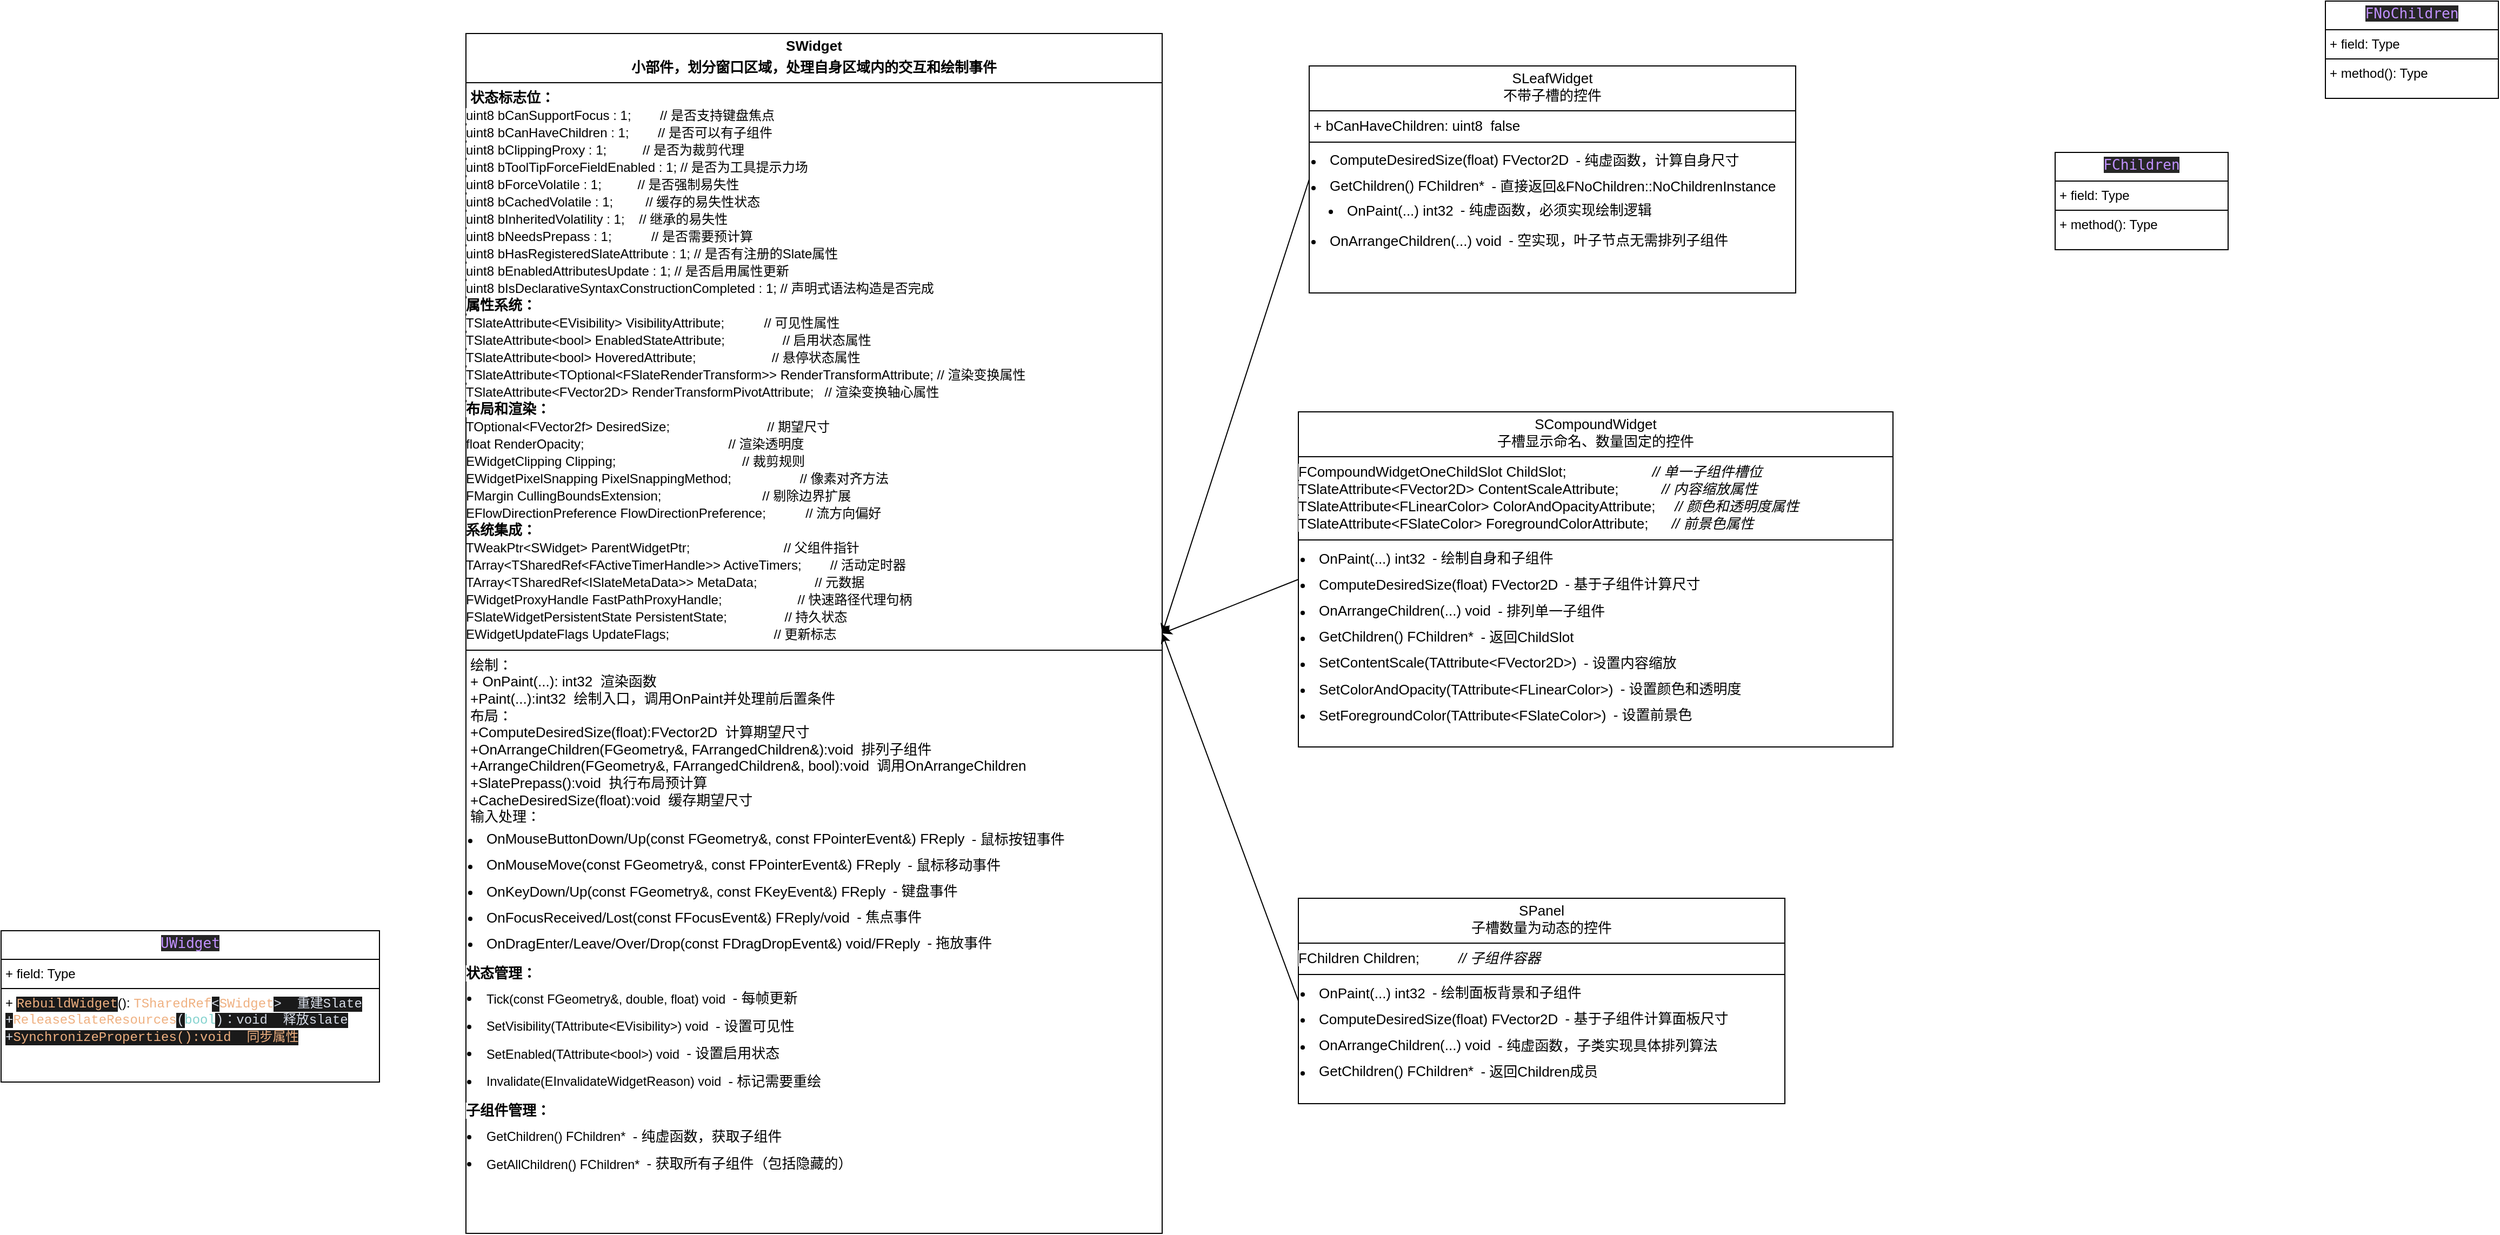 <mxfile version="28.1.1">
  <diagram name="第 1 页" id="HSy3ttUSezWagzPz5H4Y">
    <mxGraphModel dx="1861" dy="612" grid="1" gridSize="10" guides="1" tooltips="1" connect="1" arrows="1" fold="1" page="1" pageScale="1" pageWidth="827" pageHeight="1169" math="0" shadow="0">
      <root>
        <mxCell id="0" />
        <mxCell id="1" parent="0" />
        <mxCell id="GoJXYOOFl3ILNDUHgAd1-6" value="&lt;p style=&quot;margin:0px;margin-top:4px;text-align:center;&quot;&gt;&lt;strong style=&quot;text-align: left; box-sizing: inherit;&quot;&gt;&lt;font face=&quot;Helvetica&quot; style=&quot;font-size: 13px; background-color: light-dark(#ffffff, var(--ge-dark-color, #121212));&quot;&gt;SWidget&lt;/font&gt;&lt;/strong&gt;&lt;/p&gt;&lt;p style=&quot;text-align: center; margin: 4px 0px 0px;&quot;&gt;&lt;font face=&quot;Helvetica&quot; style=&quot;font-size: 13px;&quot;&gt;&lt;b style=&quot;background-color: light-dark(#ffffff, var(--ge-dark-color, #121212));&quot;&gt;小部件，划分窗口区域，处理自身区域内的交互和绘制事件&lt;/b&gt;&lt;/font&gt;&lt;/p&gt;&lt;hr size=&quot;1&quot; style=&quot;border-style:solid;&quot;&gt;&lt;p style=&quot;margin:0px;margin-left:4px;&quot;&gt;&lt;span style=&quot;color: light-dark(rgb(0, 0, 0), rgb(255, 255, 255)); scrollbar-color: var(--vscode-scrollbarSlider-background,#424242) var(--vscode-editor-background,#1e1e1e); font-size: 13px; font-weight: 600;&quot;&gt;状&lt;/span&gt;&lt;span style=&quot;color: light-dark(rgb(0, 0, 0), rgb(255, 255, 255)); scrollbar-color: var(--vscode-scrollbarSlider-background,#424242) var(--vscode-editor-background,#1e1e1e); font-size: 13px; font-weight: 600;&quot;&gt;态标志位：&lt;/span&gt;&lt;/p&gt;&lt;p style=&quot;margin:0px;margin-left:4px;&quot;&gt;&lt;font face=&quot;Helvetica&quot;&gt;&lt;span style=&quot;scrollbar-color: var(--vscode-scrollbarSlider-background,#424242) var(--vscode-editor-background,#1e1e1e); font-size: 13px; font-weight: 600; background-color: light-dark(#ffffff, var(--ge-dark-color, #121212));&quot;&gt;&lt;/span&gt;&lt;/font&gt;&lt;/p&gt;&lt;div style=&quot;line-height: 16px; white-space: pre;&quot;&gt;&lt;div&gt;&lt;font style=&quot;background-color: light-dark(#ffffff, var(--ge-dark-color, #121212));&quot; face=&quot;Helvetica&quot;&gt;uint8 bCanSupportFocus : &lt;span&gt;1&lt;/span&gt;;&lt;span&gt; &amp;nbsp; &amp;nbsp; &amp;nbsp; &amp;nbsp;// 是否支持键盘焦点&lt;/span&gt;&lt;/font&gt;&lt;/div&gt;&lt;div&gt;&lt;font style=&quot;background-color: light-dark(#ffffff, var(--ge-dark-color, #121212));&quot; face=&quot;Helvetica&quot;&gt;uint8 bCanHaveChildren : &lt;span&gt;1&lt;/span&gt;;&lt;span&gt; &amp;nbsp; &amp;nbsp; &amp;nbsp; &amp;nbsp;// 是否可以有子组件&lt;/span&gt;&lt;/font&gt;&lt;/div&gt;&lt;div&gt;&lt;font style=&quot;background-color: light-dark(#ffffff, var(--ge-dark-color, #121212));&quot; face=&quot;Helvetica&quot;&gt;uint8 bClippingProxy : &lt;span&gt;1&lt;/span&gt;;&lt;span&gt; &amp;nbsp; &amp;nbsp; &amp;nbsp; &amp;nbsp; &amp;nbsp;// 是否为裁剪代理&lt;/span&gt;&lt;/font&gt;&lt;/div&gt;&lt;div&gt;&lt;font style=&quot;background-color: light-dark(#ffffff, var(--ge-dark-color, #121212));&quot; face=&quot;Helvetica&quot;&gt;uint8 bToolTipForceFieldEnabled : &lt;span&gt;1&lt;/span&gt;;&lt;span&gt; // 是否为工具提示力场&lt;/span&gt;&lt;/font&gt;&lt;/div&gt;&lt;div&gt;&lt;font style=&quot;background-color: light-dark(#ffffff, var(--ge-dark-color, #121212));&quot; face=&quot;Helvetica&quot;&gt;uint8 bForceVolatile : &lt;span&gt;1&lt;/span&gt;;&lt;span&gt; &amp;nbsp; &amp;nbsp; &amp;nbsp; &amp;nbsp; &amp;nbsp;// 是否强制易失性&lt;/span&gt;&lt;/font&gt;&lt;/div&gt;&lt;div&gt;&lt;font style=&quot;background-color: light-dark(#ffffff, var(--ge-dark-color, #121212));&quot; face=&quot;Helvetica&quot;&gt;uint8 bCachedVolatile : &lt;span&gt;1&lt;/span&gt;;&lt;span&gt; &amp;nbsp; &amp;nbsp; &amp;nbsp; &amp;nbsp; // 缓存的易失性状态&lt;/span&gt;&lt;/font&gt;&lt;/div&gt;&lt;div&gt;&lt;font style=&quot;background-color: light-dark(#ffffff, var(--ge-dark-color, #121212));&quot; face=&quot;Helvetica&quot;&gt;uint8 bInheritedVolatility : &lt;span&gt;1&lt;/span&gt;;&lt;span&gt; &amp;nbsp; &amp;nbsp;// 继承的易失性&lt;/span&gt;&lt;/font&gt;&lt;/div&gt;&lt;div&gt;&lt;font style=&quot;background-color: light-dark(#ffffff, var(--ge-dark-color, #121212));&quot; face=&quot;Helvetica&quot;&gt;uint8 bNeedsPrepass : &lt;span&gt;1&lt;/span&gt;;&lt;span&gt; &amp;nbsp; &amp;nbsp; &amp;nbsp; &amp;nbsp; &amp;nbsp; // 是否需要预计算&lt;/span&gt;&lt;/font&gt;&lt;/div&gt;&lt;div&gt;&lt;font style=&quot;background-color: light-dark(#ffffff, var(--ge-dark-color, #121212));&quot; face=&quot;Helvetica&quot;&gt;uint8 bHasRegisteredSlateAttribute : &lt;span&gt;1&lt;/span&gt;;&lt;span&gt; // 是否有注册的Slate属性&lt;/span&gt;&lt;/font&gt;&lt;/div&gt;&lt;div&gt;&lt;font style=&quot;background-color: light-dark(#ffffff, var(--ge-dark-color, #121212));&quot; face=&quot;Helvetica&quot;&gt;uint8 bEnabledAttributesUpdate : &lt;span&gt;1&lt;/span&gt;;&lt;span&gt; // 是否启用属性更新&lt;/span&gt;&lt;/font&gt;&lt;/div&gt;&lt;div&gt;&lt;font style=&quot;background-color: light-dark(#ffffff, var(--ge-dark-color, #121212));&quot; face=&quot;Helvetica&quot;&gt;uint8 bIsDeclarativeSyntaxConstructionCompleted : &lt;span&gt;1&lt;/span&gt;;&lt;span&gt; // 声明式语法构造是否完成&lt;/span&gt;&lt;/font&gt;&lt;/div&gt;&lt;div&gt;&lt;font style=&quot;background-color: light-dark(#ffffff, var(--ge-dark-color, #121212));&quot; face=&quot;Helvetica&quot;&gt;&lt;span style=&quot;font-size: 13px; font-weight: 600; white-space: normal;&quot;&gt;属性系统：&lt;/span&gt;&lt;span&gt;&lt;/span&gt;&lt;/font&gt;&lt;/div&gt;&lt;div&gt;&lt;div style=&quot;line-height: 16px;&quot;&gt;&lt;div&gt;&lt;font style=&quot;background-color: light-dark(#ffffff, var(--ge-dark-color, #121212));&quot; face=&quot;Helvetica&quot;&gt;TSlateAttribute&lt;span&gt;&amp;lt;&lt;/span&gt;EVisibility&lt;span&gt;&amp;gt;&lt;/span&gt; VisibilityAttribute;&lt;span&gt; &amp;nbsp; &amp;nbsp; &amp;nbsp; &amp;nbsp; &amp;nbsp; // 可见性属性&lt;/span&gt;&lt;/font&gt;&lt;/div&gt;&lt;div&gt;&lt;font style=&quot;background-color: light-dark(#ffffff, var(--ge-dark-color, #121212));&quot; face=&quot;Helvetica&quot;&gt;TSlateAttribute&lt;span&gt;&amp;lt;&lt;/span&gt;&lt;span&gt;bool&lt;/span&gt;&lt;span&gt;&amp;gt;&lt;/span&gt; EnabledStateAttribute;&lt;span&gt; &amp;nbsp; &amp;nbsp; &amp;nbsp; &amp;nbsp; &amp;nbsp; &amp;nbsp; &amp;nbsp; &amp;nbsp;// 启用状态属性&lt;/span&gt;&lt;/font&gt;&lt;/div&gt;&lt;div&gt;&lt;font style=&quot;background-color: light-dark(#ffffff, var(--ge-dark-color, #121212));&quot; face=&quot;Helvetica&quot;&gt;TSlateAttribute&lt;span&gt;&amp;lt;&lt;/span&gt;&lt;span&gt;bool&lt;/span&gt;&lt;span&gt;&amp;gt;&lt;/span&gt; HoveredAttribute;&lt;span&gt; &amp;nbsp; &amp;nbsp; &amp;nbsp; &amp;nbsp; &amp;nbsp; &amp;nbsp; &amp;nbsp; &amp;nbsp; &amp;nbsp; &amp;nbsp; // 悬停状态属性&lt;/span&gt;&lt;/font&gt;&lt;/div&gt;&lt;div&gt;&lt;font style=&quot;background-color: light-dark(#ffffff, var(--ge-dark-color, #121212));&quot; face=&quot;Helvetica&quot;&gt;TSlateAttribute&lt;span&gt;&amp;lt;&lt;/span&gt;TOptional&lt;span&gt;&amp;lt;&lt;/span&gt;FSlateRenderTransform&lt;span&gt;&amp;gt;&amp;gt;&lt;/span&gt; RenderTransformAttribute;&lt;span&gt; // 渲染变换属性&lt;/span&gt;&lt;/font&gt;&lt;/div&gt;&lt;div&gt;&lt;font style=&quot;background-color: light-dark(#ffffff, var(--ge-dark-color, #121212));&quot; face=&quot;Helvetica&quot;&gt;TSlateAttribute&lt;span&gt;&amp;lt;&lt;/span&gt;FVector2D&lt;span&gt;&amp;gt;&lt;/span&gt; RenderTransformPivotAttribute;&lt;span&gt; &amp;nbsp; // 渲染变换轴心属性&lt;/span&gt;&lt;/font&gt;&lt;/div&gt;&lt;div&gt;&lt;font style=&quot;background-color: light-dark(#ffffff, var(--ge-dark-color, #121212));&quot; face=&quot;Helvetica&quot;&gt;&lt;span style=&quot;scrollbar-color: var(--vscode-scrollbarSlider-background,#424242) var(--vscode-editor-background,#1e1e1e); font-size: 13px; font-weight: 600; white-space: normal;&quot;&gt;布局和渲染&lt;/span&gt;&lt;span style=&quot;scrollbar-color: var(--vscode-scrollbarSlider-background,#424242) var(--vscode-editor-background,#1e1e1e); font-size: 13px; font-weight: 600; white-space: normal;&quot;&gt;：&lt;/span&gt;&lt;span&gt;&lt;/span&gt;&lt;/font&gt;&lt;/div&gt;&lt;div&gt;&lt;span style=&quot;scrollbar-color: var(--vscode-scrollbarSlider-background,#424242) var(--vscode-editor-background,#1e1e1e); font-size: 13px; font-weight: 600; white-space: normal; background-color: light-dark(#ffffff, var(--ge-dark-color, #121212));&quot;&gt;&lt;div style=&quot;font-weight: normal; font-size: 12px; line-height: 16px; white-space: pre;&quot;&gt;&lt;font face=&quot;Helvetica&quot;&gt;&lt;div&gt;TOptional&lt;span&gt;&amp;lt;&lt;/span&gt;FVector2f&lt;span&gt;&amp;gt;&lt;/span&gt; DesiredSize;&lt;span&gt; &amp;nbsp; &amp;nbsp; &amp;nbsp; &amp;nbsp; &amp;nbsp; &amp;nbsp; &amp;nbsp; &amp;nbsp; &amp;nbsp; &amp;nbsp; &amp;nbsp; &amp;nbsp; &amp;nbsp; // 期望尺寸&lt;/span&gt;&lt;/div&gt;&lt;div&gt;&lt;span&gt;float&lt;/span&gt; RenderOpacity;&lt;span&gt; &amp;nbsp; &amp;nbsp; &amp;nbsp; &amp;nbsp; &amp;nbsp; &amp;nbsp; &amp;nbsp; &amp;nbsp; &amp;nbsp; &amp;nbsp; &amp;nbsp; &amp;nbsp; &amp;nbsp; &amp;nbsp; &amp;nbsp; &amp;nbsp; &amp;nbsp; &amp;nbsp; &amp;nbsp; &amp;nbsp;// 渲染透明度&lt;/span&gt;&lt;/div&gt;&lt;div&gt;EWidgetClipping Clipping;&lt;span&gt; &amp;nbsp; &amp;nbsp; &amp;nbsp; &amp;nbsp; &amp;nbsp; &amp;nbsp; &amp;nbsp; &amp;nbsp; &amp;nbsp; &amp;nbsp; &amp;nbsp; &amp;nbsp; &amp;nbsp; &amp;nbsp; &amp;nbsp; &amp;nbsp; &amp;nbsp; // 裁剪规则&lt;/span&gt;&lt;/div&gt;&lt;div&gt;EWidgetPixelSnapping PixelSnappingMethod;&lt;span&gt; &amp;nbsp; &amp;nbsp; &amp;nbsp; &amp;nbsp; &amp;nbsp; &amp;nbsp; &amp;nbsp; &amp;nbsp; &amp;nbsp; // 像素对齐方法&lt;/span&gt;&lt;/div&gt;&lt;div&gt;FMargin CullingBoundsExtension;&lt;span&gt; &amp;nbsp; &amp;nbsp; &amp;nbsp; &amp;nbsp; &amp;nbsp; &amp;nbsp; &amp;nbsp; &amp;nbsp; &amp;nbsp; &amp;nbsp; &amp;nbsp; &amp;nbsp; &amp;nbsp; &amp;nbsp;// 剔除边界扩展&lt;/span&gt;&lt;/div&gt;&lt;div&gt;EFlowDirectionPreference FlowDirectionPreference;&lt;span&gt; &amp;nbsp; &amp;nbsp; &amp;nbsp; &amp;nbsp; &amp;nbsp; // 流方向偏好&lt;/span&gt;&lt;/div&gt;&lt;div&gt;&lt;span style=&quot;font-size: 13px; font-weight: 600; white-space: normal;&quot;&gt;系统集成：&lt;/span&gt;&lt;span&gt;&lt;/span&gt;&lt;/div&gt;&lt;div&gt;&lt;div style=&quot;line-height: 16px;&quot;&gt;&lt;div&gt;TWeakPtr&lt;span&gt;&amp;lt;&lt;/span&gt;SWidget&lt;span&gt;&amp;gt;&lt;/span&gt; ParentWidgetPtr;&lt;span&gt; &amp;nbsp; &amp;nbsp; &amp;nbsp; &amp;nbsp; &amp;nbsp; &amp;nbsp; &amp;nbsp; &amp;nbsp; &amp;nbsp; &amp;nbsp; &amp;nbsp; &amp;nbsp; &amp;nbsp;// 父组件指针&lt;/span&gt;&lt;/div&gt;&lt;div&gt;TArray&lt;span&gt;&amp;lt;&lt;/span&gt;TSharedRef&lt;span&gt;&amp;lt;&lt;/span&gt;FActiveTimerHandle&lt;span&gt;&amp;gt;&amp;gt;&lt;/span&gt; ActiveTimers;&lt;span&gt; &amp;nbsp; &amp;nbsp; &amp;nbsp; &amp;nbsp;// 活动定时器&lt;/span&gt;&lt;/div&gt;&lt;div&gt;TArray&lt;span&gt;&amp;lt;&lt;/span&gt;TSharedRef&lt;span&gt;&amp;lt;&lt;/span&gt;ISlateMetaData&lt;span&gt;&amp;gt;&amp;gt;&lt;/span&gt; MetaData;&lt;span&gt; &amp;nbsp; &amp;nbsp; &amp;nbsp; &amp;nbsp; &amp;nbsp; &amp;nbsp; &amp;nbsp; &amp;nbsp;// 元数据&lt;/span&gt;&lt;/div&gt;&lt;div&gt;FWidgetProxyHandle FastPathProxyHandle;&lt;span&gt; &amp;nbsp; &amp;nbsp; &amp;nbsp; &amp;nbsp; &amp;nbsp; &amp;nbsp; &amp;nbsp; &amp;nbsp; &amp;nbsp; &amp;nbsp; // 快速路径代理句柄&lt;/span&gt;&lt;/div&gt;&lt;div&gt;FSlateWidgetPersistentState PersistentState;&lt;span&gt; &amp;nbsp; &amp;nbsp; &amp;nbsp; &amp;nbsp; &amp;nbsp; &amp;nbsp; &amp;nbsp; &amp;nbsp;// 持久状态&lt;/span&gt;&lt;/div&gt;&lt;div&gt;EWidgetUpdateFlags UpdateFlags;&lt;span&gt; &amp;nbsp; &amp;nbsp; &amp;nbsp; &amp;nbsp; &amp;nbsp; &amp;nbsp; &amp;nbsp; &amp;nbsp; &amp;nbsp; &amp;nbsp; &amp;nbsp; &amp;nbsp; &amp;nbsp; &amp;nbsp; // 更新标志&lt;/span&gt;&lt;/div&gt;&lt;/div&gt;&lt;/div&gt;&lt;/font&gt;&lt;/div&gt;&lt;/span&gt;&lt;/div&gt;&lt;/div&gt;&lt;/div&gt;&lt;/div&gt;&lt;hr size=&quot;1&quot; style=&quot;border-style:solid;&quot;&gt;&lt;p style=&quot;margin:0px;margin-left:4px;&quot;&gt;&lt;font face=&quot;Helvetica&quot; style=&quot;font-size: 13px; background-color: light-dark(#ffffff, var(--ge-dark-color, #121212));&quot;&gt;绘制：&lt;/font&gt;&lt;/p&gt;&lt;p style=&quot;margin:0px;margin-left:4px;&quot;&gt;&lt;font face=&quot;Helvetica&quot; style=&quot;font-size: 13px; background-color: light-dark(#ffffff, var(--ge-dark-color, #121212));&quot;&gt;+&amp;nbsp;&lt;span style=&quot;white-space: pre;&quot;&gt;OnPaint&lt;/span&gt;(...):&amp;nbsp;&lt;span style=&quot;white-space: pre;&quot;&gt;int32  渲染函数&lt;/span&gt;&lt;/font&gt;&lt;/p&gt;&lt;p style=&quot;margin:0px;margin-left:4px;&quot;&gt;&lt;font face=&quot;Helvetica&quot; style=&quot;font-size: 13px; background-color: light-dark(#ffffff, var(--ge-dark-color, #121212));&quot;&gt;&lt;span style=&quot;white-space: pre;&quot;&gt;+&lt;/span&gt;&lt;span style=&quot;white-space: pre;&quot;&gt;Paint(...):int32  绘制入口，调用OnPaint并处理前后置条件&lt;/span&gt;&lt;/font&gt;&lt;/p&gt;&lt;p style=&quot;margin:0px;margin-left:4px;&quot;&gt;&lt;span style=&quot;white-space: pre; background-color: light-dark(#ffffff, var(--ge-dark-color, #121212));&quot;&gt;&lt;font face=&quot;Helvetica&quot; style=&quot;font-size: 13px;&quot;&gt;布局：&lt;/font&gt;&lt;/span&gt;&lt;/p&gt;&lt;p style=&quot;margin:0px;margin-left:4px;&quot;&gt;&lt;font face=&quot;Helvetica&quot; style=&quot;font-size: 13px; background-color: light-dark(#ffffff, var(--ge-dark-color, #121212));&quot;&gt;&lt;span style=&quot;white-space: pre;&quot;&gt;+&lt;/span&gt;&lt;span style=&quot;white-space: pre;&quot;&gt;ComputeDesiredSize(float):&lt;/span&gt;&lt;span style=&quot;white-space: pre;&quot;&gt;FVector2D  计算期望尺寸&lt;/span&gt;&lt;/font&gt;&lt;/p&gt;&lt;p style=&quot;margin:0px;margin-left:4px;&quot;&gt;&lt;font face=&quot;Helvetica&quot; style=&quot;font-size: 13px; background-color: light-dark(#ffffff, var(--ge-dark-color, #121212));&quot;&gt;&lt;span style=&quot;white-space: pre;&quot;&gt;+&lt;/span&gt;&lt;span style=&quot;scrollbar-color: var(--vscode-scrollbarSlider-background,#424242) var(--vscode-editor-background,#1e1e1e);&quot;&gt;OnA&lt;/span&gt;&lt;span style=&quot;scrollbar-color: var(--vscode-scrollbarSlider-background,#424242) var(--vscode-editor-background,#1e1e1e);&quot;&gt;rrangeChild&lt;/span&gt;&lt;span style=&quot;scrollbar-color: var(--vscode-scrollbarSlider-background,#424242) var(--vscode-editor-background,#1e1e1e);&quot;&gt;r&lt;/span&gt;&lt;span style=&quot;scrollbar-color: var(--vscode-scrollbarSlider-background,#424242) var(--vscode-editor-background,#1e1e1e);&quot;&gt;en(&lt;span style=&quot;scrollbar-color: var(--vscode-scrollbarSlider-background,#424242) var(--vscode-editor-background,#1e1e1e);&quot;&gt;F&lt;/span&gt;&lt;span style=&quot;scrollbar-color: var(--vscode-scrollbarSlider-background,#424242) var(--vscode-editor-background,#1e1e1e);&quot;&gt;Geometry&amp;amp;,&amp;nbsp;&lt;/span&gt;&lt;/span&gt;&lt;span style=&quot;scrollbar-color: var(--vscode-scrollbarSlider-background,#424242) var(--vscode-editor-background,#1e1e1e);&quot;&gt;FArr&lt;/span&gt;&lt;span style=&quot;scrollbar-color: var(--vscode-scrollbarSlider-background,#424242) var(--vscode-editor-background,#1e1e1e);&quot;&gt;anged&lt;/span&gt;&lt;span style=&quot;scrollbar-color: var(--vscode-scrollbarSlider-background,#424242) var(--vscode-editor-background,#1e1e1e);&quot;&gt;C&lt;/span&gt;&lt;span style=&quot;scrollbar-color: var(--vscode-scrollbarSlider-background,#424242) var(--vscode-editor-background,#1e1e1e);&quot;&gt;hil&lt;/span&gt;&lt;span style=&quot;scrollbar-color: var(--vscode-scrollbarSlider-background,#424242) var(--vscode-editor-background,#1e1e1e);&quot;&gt;dr&lt;/span&gt;&lt;span style=&quot;scrollbar-color: var(--vscode-scrollbarSlider-background,#424242) var(--vscode-editor-background,#1e1e1e);&quot;&gt;en&amp;amp;&lt;/span&gt;&lt;span&gt;):void&amp;nbsp; 排列子组件&lt;/span&gt;&lt;/font&gt;&lt;/p&gt;&lt;p style=&quot;margin:0px;margin-left:4px;&quot;&gt;&lt;font face=&quot;Helvetica&quot; style=&quot;font-size: 13px; background-color: light-dark(#ffffff, var(--ge-dark-color, #121212));&quot;&gt;&lt;span&gt;+&lt;/span&gt;&lt;span style=&quot;scrollbar-color: var(--vscode-scrollbarSlider-background,#424242) var(--vscode-editor-background,#1e1e1e);&quot;&gt;A&lt;/span&gt;&lt;span style=&quot;scrollbar-color: var(--vscode-scrollbarSlider-background,#424242) var(--vscode-editor-background,#1e1e1e);&quot;&gt;rrangeChild&lt;/span&gt;&lt;span style=&quot;scrollbar-color: var(--vscode-scrollbarSlider-background,#424242) var(--vscode-editor-background,#1e1e1e);&quot;&gt;r&lt;/span&gt;&lt;span style=&quot;scrollbar-color: var(--vscode-scrollbarSlider-background,#424242) var(--vscode-editor-background,#1e1e1e);&quot;&gt;en(&lt;/span&gt;&lt;span style=&quot;scrollbar-color: rgb(66, 66, 66) rgb(30, 30, 30);&quot;&gt;&lt;span style=&quot;scrollbar-color: rgb(66, 66, 66) rgb(30, 30, 30);&quot;&gt;F&lt;/span&gt;&lt;span style=&quot;scrollbar-color: rgb(66, 66, 66) rgb(30, 30, 30);&quot;&gt;Geometry&amp;amp;,&amp;nbsp;&lt;/span&gt;&lt;/span&gt;&lt;span style=&quot;scrollbar-color: rgb(66, 66, 66) rgb(30, 30, 30);&quot;&gt;FArr&lt;/span&gt;&lt;span style=&quot;scrollbar-color: rgb(66, 66, 66) rgb(30, 30, 30);&quot;&gt;anged&lt;/span&gt;&lt;span style=&quot;scrollbar-color: rgb(66, 66, 66) rgb(30, 30, 30);&quot;&gt;C&lt;/span&gt;&lt;span style=&quot;scrollbar-color: rgb(66, 66, 66) rgb(30, 30, 30);&quot;&gt;hil&lt;/span&gt;&lt;span style=&quot;scrollbar-color: rgb(66, 66, 66) rgb(30, 30, 30);&quot;&gt;dr&lt;/span&gt;&lt;span style=&quot;scrollbar-color: rgb(66, 66, 66) rgb(30, 30, 30);&quot;&gt;en&amp;amp;, bool):&lt;/span&gt;&lt;span style=&quot;white-space: pre;&quot;&gt;void  调用&lt;/span&gt;&lt;span style=&quot;scrollbar-color: var(--vscode-scrollbarSlider-background,#424242) var(--vscode-editor-background,#1e1e1e);&quot;&gt;OnA&lt;/span&gt;&lt;span style=&quot;scrollbar-color: var(--vscode-scrollbarSlider-background,#424242) var(--vscode-editor-background,#1e1e1e);&quot;&gt;rrangeChild&lt;/span&gt;&lt;span style=&quot;scrollbar-color: var(--vscode-scrollbarSlider-background,#424242) var(--vscode-editor-background,#1e1e1e);&quot;&gt;r&lt;/span&gt;&lt;span style=&quot;scrollbar-color: var(--vscode-scrollbarSlider-background,#424242) var(--vscode-editor-background,#1e1e1e);&quot;&gt;en&lt;/span&gt;&lt;/font&gt;&lt;/p&gt;&lt;p style=&quot;margin:0px;margin-left:4px;&quot;&gt;&lt;font face=&quot;Helvetica&quot; style=&quot;font-size: 13px; background-color: light-dark(#ffffff, var(--ge-dark-color, #121212));&quot;&gt;&lt;span style=&quot;scrollbar-color: var(--vscode-scrollbarSlider-background,#424242) var(--vscode-editor-background,#1e1e1e);&quot;&gt;+&lt;/span&gt;&lt;span style=&quot;white-space: pre;&quot;&gt;SlatePrepass():void  执行布局预计算&lt;/span&gt;&lt;/font&gt;&lt;/p&gt;&lt;p style=&quot;margin:0px;margin-left:4px;&quot;&gt;&lt;font face=&quot;Helvetica&quot; style=&quot;font-size: 13px; background-color: light-dark(#ffffff, var(--ge-dark-color, #121212));&quot;&gt;&lt;span style=&quot;white-space: pre;&quot;&gt;+&lt;/span&gt;&lt;span style=&quot;white-space: pre;&quot;&gt;CacheDesiredSize(&lt;/span&gt;&lt;span style=&quot;white-space: pre;&quot;&gt;float&lt;/span&gt;&lt;span style=&quot;white-space: pre;&quot;&gt;):void  缓存期望尺寸&lt;/span&gt;&lt;/font&gt;&lt;/p&gt;&lt;p style=&quot;margin:0px;margin-left:4px;&quot;&gt;&lt;span style=&quot;white-space: pre; background-color: light-dark(#ffffff, var(--ge-dark-color, #121212));&quot;&gt;&lt;font face=&quot;Helvetica&quot; style=&quot;font-size: 13px;&quot;&gt;输入处理：&lt;/font&gt;&lt;/span&gt;&lt;/p&gt;&lt;ul style=&quot;scrollbar-color: var(--vscode-scrollbarSlider-background,#424242) var(--vscode-editor-background,#1e1e1e); margin: 0px 0px 0px 16px; padding: 0px;&quot;&gt;&lt;li style=&quot;scrollbar-color: var(--vscode-scrollbarSlider-background,#424242) var(--vscode-editor-background,#1e1e1e); margin-bottom: 2px !important; margin-top: 2px !important; margin-left: 0px; padding-top: 2px; padding-bottom: 2px; list-style-type: disc;&quot; data-indent=&quot;0&quot;&gt;&lt;font face=&quot;Helvetica&quot; style=&quot;font-size: 13px; background-color: light-dark(#ffffff, var(--ge-dark-color, #121212));&quot;&gt;&lt;span style=&quot;scrollbar-color: var(--vscode-scrollbarSlider-background,#424242) var(--vscode-editor-background,#1e1e1e); line-height: 1.4; border-radius: 4px; padding: 1.5px 3px; transition: 0.1s; word-break: break-all; cursor: default;&quot; class=&quot;markdown-inline-code leading-[1.4]&quot;&gt;&lt;span style=&quot;scrollbar-color: var(--vscode-scrollbarSlider-background,#424242) var(--vscode-editor-background,#1e1e1e);&quot;&gt;OnMouseButtonDow&lt;/span&gt;&lt;span style=&quot;scrollbar-color: var(--vscode-scrollbarSlider-background,#424242) var(--vscode-editor-background,#1e1e1e);&quot;&gt;n&lt;/span&gt;&lt;span style=&quot;scrollbar-color: var(--vscode-scrollbarSlider-background,#424242) var(--vscode-editor-background,#1e1e1e);&quot;&gt;/Up(const&lt;/span&gt;&lt;span style=&quot;scrollbar-color: var(--vscode-scrollbarSlider-background,#424242) var(--vscode-editor-background,#1e1e1e);&quot;&gt;&amp;nbsp;FGeometry&amp;amp;, c&lt;/span&gt;&lt;span style=&quot;scrollbar-color: var(--vscode-scrollbarSlider-background,#424242) var(--vscode-editor-background,#1e1e1e);&quot;&gt;on&lt;/span&gt;&lt;span style=&quot;scrollbar-color: var(--vscode-scrollbarSlider-background,#424242) var(--vscode-editor-background,#1e1e1e);&quot;&gt;st FPo&lt;/span&gt;&lt;span style=&quot;scrollbar-color: var(--vscode-scrollbarSlider-background,#424242) var(--vscode-editor-background,#1e1e1e);&quot;&gt;inter&lt;/span&gt;&lt;span style=&quot;scrollbar-color: var(--vscode-scrollbarSlider-background,#424242) var(--vscode-editor-background,#1e1e1e);&quot;&gt;Ev&lt;/span&gt;&lt;span style=&quot;scrollbar-color: var(--vscode-scrollbarSlider-background,#424242) var(--vscode-editor-background,#1e1e1e);&quot;&gt;en&lt;/span&gt;&lt;span style=&quot;scrollbar-color: var(--vscode-scrollbarSlider-background,#424242) var(--vscode-editor-background,#1e1e1e);&quot;&gt;t&amp;amp;)&amp;nbsp;&lt;/span&gt;&lt;span style=&quot;scrollbar-color: var(--vscode-scrollbarSlider-background,#424242) var(--vscode-editor-background,#1e1e1e);&quot;&gt;FReply&lt;/span&gt;&lt;/span&gt;&lt;span style=&quot;scrollbar-color: var(--vscode-scrollbarSlider-background,#424242) var(--vscode-editor-background,#1e1e1e);&quot;&gt;&amp;nbsp;- 鼠&lt;/span&gt;&lt;span style=&quot;scrollbar-color: var(--vscode-scrollbarSlider-background,#424242) var(--vscode-editor-background,#1e1e1e);&quot;&gt;标按钮事件&lt;/span&gt;&lt;/font&gt;&lt;/li&gt;&lt;/ul&gt;&lt;ul style=&quot;scrollbar-color: var(--vscode-scrollbarSlider-background,#424242) var(--vscode-editor-background,#1e1e1e); margin: 0px 0px 0px 16px; padding: 0px;&quot;&gt;&lt;li style=&quot;scrollbar-color: var(--vscode-scrollbarSlider-background,#424242) var(--vscode-editor-background,#1e1e1e); margin-bottom: 2px !important; margin-top: 2px !important; margin-left: 0px; padding-top: 2px; padding-bottom: 2px; list-style-type: disc;&quot; data-indent=&quot;0&quot;&gt;&lt;font face=&quot;Helvetica&quot; style=&quot;font-size: 13px; background-color: light-dark(#ffffff, var(--ge-dark-color, #121212));&quot;&gt;&lt;span style=&quot;scrollbar-color: var(--vscode-scrollbarSlider-background,#424242) var(--vscode-editor-background,#1e1e1e); line-height: 1.4; border-radius: 4px; padding: 1.5px 3px; transition: 0.1s; word-break: break-all; cursor: default;&quot; class=&quot;markdown-inline-code leading-[1.4]&quot;&gt;&lt;span style=&quot;scrollbar-color: var(--vscode-scrollbarSlider-background,#424242) var(--vscode-editor-background,#1e1e1e);&quot;&gt;OnMouseMo&lt;/span&gt;&lt;span style=&quot;scrollbar-color: var(--vscode-scrollbarSlider-background,#424242) var(--vscode-editor-background,#1e1e1e);&quot;&gt;ve(con&lt;/span&gt;&lt;span style=&quot;scrollbar-color: var(--vscode-scrollbarSlider-background,#424242) var(--vscode-editor-background,#1e1e1e);&quot;&gt;st FGeometry&amp;amp;,&lt;/span&gt;&lt;span style=&quot;scrollbar-color: var(--vscode-scrollbarSlider-background,#424242) var(--vscode-editor-background,#1e1e1e);&quot;&gt;&amp;nbsp;c&lt;/span&gt;&lt;span style=&quot;scrollbar-color: var(--vscode-scrollbarSlider-background,#424242) var(--vscode-editor-background,#1e1e1e);&quot;&gt;on&lt;/span&gt;&lt;span style=&quot;scrollbar-color: var(--vscode-scrollbarSlider-background,#424242) var(--vscode-editor-background,#1e1e1e);&quot;&gt;st FP&lt;/span&gt;&lt;span style=&quot;scrollbar-color: var(--vscode-scrollbarSlider-background,#424242) var(--vscode-editor-background,#1e1e1e);&quot;&gt;oin&lt;/span&gt;&lt;span style=&quot;scrollbar-color: var(--vscode-scrollbarSlider-background,#424242) var(--vscode-editor-background,#1e1e1e);&quot;&gt;t&lt;/span&gt;&lt;span style=&quot;scrollbar-color: var(--vscode-scrollbarSlider-background,#424242) var(--vscode-editor-background,#1e1e1e);&quot;&gt;erEven&lt;/span&gt;&lt;span style=&quot;scrollbar-color: var(--vscode-scrollbarSlider-background,#424242) var(--vscode-editor-background,#1e1e1e);&quot;&gt;t&amp;amp;) FR&lt;/span&gt;&lt;span style=&quot;scrollbar-color: var(--vscode-scrollbarSlider-background,#424242) var(--vscode-editor-background,#1e1e1e);&quot;&gt;epl&lt;/span&gt;&lt;span style=&quot;scrollbar-color: var(--vscode-scrollbarSlider-background,#424242) var(--vscode-editor-background,#1e1e1e);&quot;&gt;y&lt;/span&gt;&lt;/span&gt;&lt;span style=&quot;scrollbar-color: var(--vscode-scrollbarSlider-background,#424242) var(--vscode-editor-background,#1e1e1e);&quot;&gt;&amp;nbsp;- 鼠标&lt;/span&gt;&lt;span style=&quot;scrollbar-color: var(--vscode-scrollbarSlider-background,#424242) var(--vscode-editor-background,#1e1e1e);&quot;&gt;移动事件&lt;/span&gt;&lt;/font&gt;&lt;/li&gt;&lt;/ul&gt;&lt;ul style=&quot;scrollbar-color: var(--vscode-scrollbarSlider-background,#424242) var(--vscode-editor-background,#1e1e1e); margin: 0px 0px 0px 16px; padding: 0px;&quot;&gt;&lt;li style=&quot;scrollbar-color: var(--vscode-scrollbarSlider-background,#424242) var(--vscode-editor-background,#1e1e1e); margin-bottom: 2px !important; margin-top: 2px !important; margin-left: 0px; padding-top: 2px; padding-bottom: 2px; list-style-type: disc;&quot; data-indent=&quot;0&quot;&gt;&lt;font face=&quot;Helvetica&quot; style=&quot;font-size: 13px; background-color: light-dark(#ffffff, var(--ge-dark-color, #121212));&quot;&gt;&lt;span style=&quot;scrollbar-color: var(--vscode-scrollbarSlider-background,#424242) var(--vscode-editor-background,#1e1e1e); line-height: 1.4; border-radius: 4px; padding: 1.5px 3px; transition: 0.1s; word-break: break-all; cursor: default;&quot; class=&quot;markdown-inline-code leading-[1.4]&quot;&gt;&lt;span style=&quot;scrollbar-color: var(--vscode-scrollbarSlider-background,#424242) var(--vscode-editor-background,#1e1e1e);&quot;&gt;OnKeyDow&lt;/span&gt;&lt;span style=&quot;scrollbar-color: var(--vscode-scrollbarSlider-background,#424242) var(--vscode-editor-background,#1e1e1e);&quot;&gt;n/&lt;/span&gt;&lt;span style=&quot;scrollbar-color: var(--vscode-scrollbarSlider-background,#424242) var(--vscode-editor-background,#1e1e1e);&quot;&gt;Up(const&lt;/span&gt;&lt;span style=&quot;scrollbar-color: var(--vscode-scrollbarSlider-background,#424242) var(--vscode-editor-background,#1e1e1e);&quot;&gt;&amp;nbsp;FG&lt;/span&gt;&lt;span style=&quot;scrollbar-color: var(--vscode-scrollbarSlider-background,#424242) var(--vscode-editor-background,#1e1e1e);&quot;&gt;eometry&lt;/span&gt;&lt;span style=&quot;scrollbar-color: var(--vscode-scrollbarSlider-background,#424242) var(--vscode-editor-background,#1e1e1e);&quot;&gt;&amp;amp;,&lt;/span&gt;&lt;span style=&quot;scrollbar-color: var(--vscode-scrollbarSlider-background,#424242) var(--vscode-editor-background,#1e1e1e);&quot;&gt;&amp;nbsp;cons&lt;/span&gt;&lt;span style=&quot;scrollbar-color: var(--vscode-scrollbarSlider-background,#424242) var(--vscode-editor-background,#1e1e1e);&quot;&gt;t F&lt;/span&gt;&lt;span style=&quot;scrollbar-color: var(--vscode-scrollbarSlider-background,#424242) var(--vscode-editor-background,#1e1e1e);&quot;&gt;K&lt;/span&gt;&lt;span style=&quot;scrollbar-color: var(--vscode-scrollbarSlider-background,#424242) var(--vscode-editor-background,#1e1e1e);&quot;&gt;eyEve&lt;/span&gt;&lt;span style=&quot;scrollbar-color: var(--vscode-scrollbarSlider-background,#424242) var(--vscode-editor-background,#1e1e1e);&quot;&gt;nt&amp;amp;&lt;/span&gt;&lt;span style=&quot;scrollbar-color: var(--vscode-scrollbarSlider-background,#424242) var(--vscode-editor-background,#1e1e1e);&quot;&gt;)&amp;nbsp;&lt;/span&gt;&lt;span style=&quot;scrollbar-color: var(--vscode-scrollbarSlider-background,#424242) var(--vscode-editor-background,#1e1e1e);&quot;&gt;FRepl&lt;/span&gt;&lt;span style=&quot;scrollbar-color: var(--vscode-scrollbarSlider-background,#424242) var(--vscode-editor-background,#1e1e1e);&quot;&gt;y&lt;/span&gt;&lt;/span&gt;&lt;span style=&quot;scrollbar-color: var(--vscode-scrollbarSlider-background,#424242) var(--vscode-editor-background,#1e1e1e);&quot;&gt;&amp;nbsp;- 键盘事&lt;/span&gt;&lt;span style=&quot;scrollbar-color: var(--vscode-scrollbarSlider-background,#424242) var(--vscode-editor-background,#1e1e1e);&quot;&gt;件&lt;/span&gt;&lt;/font&gt;&lt;/li&gt;&lt;/ul&gt;&lt;ul style=&quot;scrollbar-color: var(--vscode-scrollbarSlider-background,#424242) var(--vscode-editor-background,#1e1e1e); margin: 0px 0px 0px 16px; padding: 0px;&quot;&gt;&lt;li style=&quot;scrollbar-color: var(--vscode-scrollbarSlider-background,#424242) var(--vscode-editor-background,#1e1e1e); margin-bottom: 2px !important; margin-top: 2px !important; margin-left: 0px; padding-top: 2px; padding-bottom: 2px; list-style-type: disc;&quot; data-indent=&quot;0&quot;&gt;&lt;font face=&quot;Helvetica&quot; style=&quot;font-size: 13px; background-color: light-dark(#ffffff, var(--ge-dark-color, #121212));&quot;&gt;&lt;span style=&quot;scrollbar-color: var(--vscode-scrollbarSlider-background,#424242) var(--vscode-editor-background,#1e1e1e); line-height: 1.4; border-radius: 4px; padding: 1.5px 3px; transition: 0.1s; word-break: break-all; cursor: default;&quot; class=&quot;markdown-inline-code leading-[1.4]&quot;&gt;&lt;span style=&quot;scrollbar-color: var(--vscode-scrollbarSlider-background,#424242) var(--vscode-editor-background,#1e1e1e);&quot;&gt;OnFocusReceiv&lt;/span&gt;&lt;span style=&quot;scrollbar-color: var(--vscode-scrollbarSlider-background,#424242) var(--vscode-editor-background,#1e1e1e);&quot;&gt;ed/Lost&lt;/span&gt;&lt;span style=&quot;scrollbar-color: var(--vscode-scrollbarSlider-background,#424242) var(--vscode-editor-background,#1e1e1e);&quot;&gt;(c&lt;/span&gt;&lt;span style=&quot;scrollbar-color: var(--vscode-scrollbarSlider-background,#424242) var(--vscode-editor-background,#1e1e1e);&quot;&gt;onst F&lt;/span&gt;&lt;span style=&quot;scrollbar-color: var(--vscode-scrollbarSlider-background,#424242) var(--vscode-editor-background,#1e1e1e);&quot;&gt;Focu&lt;/span&gt;&lt;span style=&quot;scrollbar-color: var(--vscode-scrollbarSlider-background,#424242) var(--vscode-editor-background,#1e1e1e);&quot;&gt;sEve&lt;/span&gt;&lt;span style=&quot;scrollbar-color: var(--vscode-scrollbarSlider-background,#424242) var(--vscode-editor-background,#1e1e1e);&quot;&gt;nt&amp;amp;) F&lt;/span&gt;&lt;span style=&quot;scrollbar-color: var(--vscode-scrollbarSlider-background,#424242) var(--vscode-editor-background,#1e1e1e);&quot;&gt;Re&lt;/span&gt;&lt;span style=&quot;scrollbar-color: var(--vscode-scrollbarSlider-background,#424242) var(--vscode-editor-background,#1e1e1e);&quot;&gt;ply/void&lt;/span&gt;&lt;/span&gt;&lt;span style=&quot;scrollbar-color: var(--vscode-scrollbarSlider-background,#424242) var(--vscode-editor-background,#1e1e1e);&quot;&gt;&amp;nbsp;&lt;/span&gt;&lt;span style=&quot;scrollbar-color: var(--vscode-scrollbarSlider-background,#424242) var(--vscode-editor-background,#1e1e1e);&quot;&gt;-&lt;/span&gt;&lt;span style=&quot;scrollbar-color: var(--vscode-scrollbarSlider-background,#424242) var(--vscode-editor-background,#1e1e1e);&quot;&gt;&amp;nbsp;焦点事件&lt;/span&gt;&lt;/font&gt;&lt;/li&gt;&lt;/ul&gt;&lt;p style=&quot;margin:0px;margin-left:4px;&quot;&gt;&lt;font face=&quot;Helvetica&quot; style=&quot;font-size: 13px;&quot;&gt;&lt;span style=&quot;white-space: pre; background-color: light-dark(#ffffff, var(--ge-dark-color, #121212));&quot;&gt;&lt;/span&gt;&lt;/font&gt;&lt;/p&gt;&lt;ul style=&quot;scrollbar-color: var(--vscode-scrollbarSlider-background,#424242) var(--vscode-editor-background,#1e1e1e); margin: 0px 0px 0px 16px; padding: 0px;&quot;&gt;&lt;li style=&quot;scrollbar-color: var(--vscode-scrollbarSlider-background,#424242) var(--vscode-editor-background,#1e1e1e); margin-bottom: 2px !important; margin-top: 2px !important; margin-left: 0px; padding-top: 2px; padding-bottom: 2px; list-style-type: disc;&quot; data-indent=&quot;0&quot;&gt;&lt;font face=&quot;Helvetica&quot; style=&quot;font-size: 13px; background-color: light-dark(#ffffff, var(--ge-dark-color, #121212));&quot;&gt;&lt;span style=&quot;scrollbar-color: var(--vscode-scrollbarSlider-background,#424242) var(--vscode-editor-background,#1e1e1e); line-height: 1.4; border-radius: 4px; padding: 1.5px 3px; transition: 0.1s; word-break: break-all; cursor: default;&quot; class=&quot;markdown-inline-code leading-[1.4]&quot;&gt;&lt;span style=&quot;scrollbar-color: var(--vscode-scrollbarSlider-background,#424242) var(--vscode-editor-background,#1e1e1e);&quot;&gt;On&lt;/span&gt;&lt;span style=&quot;scrollbar-color: var(--vscode-scrollbarSlider-background,#424242) var(--vscode-editor-background,#1e1e1e);&quot;&gt;Dr&lt;/span&gt;&lt;span style=&quot;scrollbar-color: var(--vscode-scrollbarSlider-background,#424242) var(--vscode-editor-background,#1e1e1e);&quot;&gt;agE&lt;/span&gt;&lt;span style=&quot;scrollbar-color: var(--vscode-scrollbarSlider-background,#424242) var(--vscode-editor-background,#1e1e1e);&quot;&gt;nter/Leav&lt;/span&gt;&lt;span style=&quot;scrollbar-color: var(--vscode-scrollbarSlider-background,#424242) var(--vscode-editor-background,#1e1e1e);&quot;&gt;e/Over/Drop(c&lt;/span&gt;&lt;span style=&quot;scrollbar-color: var(--vscode-scrollbarSlider-background,#424242) var(--vscode-editor-background,#1e1e1e);&quot;&gt;o&lt;/span&gt;&lt;span style=&quot;scrollbar-color: var(--vscode-scrollbarSlider-background,#424242) var(--vscode-editor-background,#1e1e1e);&quot;&gt;nst F&lt;/span&gt;&lt;span style=&quot;scrollbar-color: var(--vscode-scrollbarSlider-background,#424242) var(--vscode-editor-background,#1e1e1e);&quot;&gt;Dr&lt;/span&gt;&lt;span style=&quot;scrollbar-color: var(--vscode-scrollbarSlider-background,#424242) var(--vscode-editor-background,#1e1e1e);&quot;&gt;agDro&lt;/span&gt;&lt;span style=&quot;scrollbar-color: var(--vscode-scrollbarSlider-background,#424242) var(--vscode-editor-background,#1e1e1e);&quot;&gt;pEve&lt;/span&gt;&lt;span style=&quot;scrollbar-color: var(--vscode-scrollbarSlider-background,#424242) var(--vscode-editor-background,#1e1e1e);&quot;&gt;nt&lt;/span&gt;&lt;span style=&quot;scrollbar-color: var(--vscode-scrollbarSlider-background,#424242) var(--vscode-editor-background,#1e1e1e);&quot;&gt;&amp;amp;)&lt;/span&gt;&lt;span style=&quot;scrollbar-color: var(--vscode-scrollbarSlider-background,#424242) var(--vscode-editor-background,#1e1e1e);&quot;&gt;&amp;nbsp;voi&lt;/span&gt;&lt;span style=&quot;scrollbar-color: var(--vscode-scrollbarSlider-background,#424242) var(--vscode-editor-background,#1e1e1e);&quot;&gt;d/&lt;/span&gt;&lt;span style=&quot;scrollbar-color: var(--vscode-scrollbarSlider-background,#424242) var(--vscode-editor-background,#1e1e1e);&quot;&gt;FR&lt;/span&gt;&lt;span style=&quot;scrollbar-color: var(--vscode-scrollbarSlider-background,#424242) var(--vscode-editor-background,#1e1e1e);&quot;&gt;eply&lt;/span&gt;&lt;/span&gt;&lt;span style=&quot;scrollbar-color: var(--vscode-scrollbarSlider-background,#424242) var(--vscode-editor-background,#1e1e1e);&quot;&gt;&amp;nbsp;- 拖放事&lt;/span&gt;&lt;span style=&quot;scrollbar-color: var(--vscode-scrollbarSlider-background,#424242) var(--vscode-editor-background,#1e1e1e);&quot;&gt;件&lt;/span&gt;&lt;/font&gt;&lt;/li&gt;&lt;/ul&gt;&lt;section style=&quot;scrollbar-color: var(--vscode-scrollbarSlider-background,#424242) var(--vscode-editor-background,#1e1e1e); border-radius: 4px; line-height: 19.5px; margin: 6px 0px; position: relative; scroll-margin-bottom: 40px; scroll-margin-top: 40px; font-size: 13px;&quot; data-section-index=&quot;11&quot; data-markdown-raw=&quot;**状态管理：**&amp;lt;br/&amp;gt;- `Tick(const FGeometry&amp;amp;, double, float) void` - 每帧更新&amp;lt;br/&amp;gt;- `SetVisibility(TAttribute&amp;lt;EVisibility&amp;gt;) void` - 设置可见性&amp;lt;br/&amp;gt;- `SetEnabled(TAttribute&amp;lt;bool&amp;gt;) void` - 设置启用状态&amp;lt;br/&amp;gt;- `Invalidate(EInvalidateWidgetReason) void` - 标记需要重绘&quot; class=&quot;markdown-section&quot; id=&quot;markdown-section-f84fadef-e535-4b65-bb17-590a20f8eab4-11&quot;&gt;&lt;span style=&quot;scrollbar-color: var(--vscode-scrollbarSlider-background,#424242) var(--vscode-editor-background,#1e1e1e); font-weight: 600; background-color: light-dark(#ffffff, var(--ge-dark-color, #121212));&quot; class=&quot;markdown-bold-text&quot;&gt;&lt;font face=&quot;Helvetica&quot;&gt;&lt;span style=&quot;scrollbar-color: var(--vscode-scrollbarSlider-background,#424242) var(--vscode-editor-background,#1e1e1e);&quot;&gt;状&lt;/span&gt;&lt;span style=&quot;scrollbar-color: var(--vscode-scrollbarSlider-background,#424242) var(--vscode-editor-background,#1e1e1e);&quot;&gt;态管理：&lt;/span&gt;&lt;/font&gt;&lt;/span&gt;&lt;ul style=&quot;scrollbar-color: var(--vscode-scrollbarSlider-background,#424242) var(--vscode-editor-background,#1e1e1e); margin: 0px 0px 0px 16px; padding: 0px;&quot;&gt;&lt;li style=&quot;scrollbar-color: var(--vscode-scrollbarSlider-background,#424242) var(--vscode-editor-background,#1e1e1e); margin-bottom: 2px !important; margin-top: 2px !important; margin-left: 0px; padding-top: 2px; padding-bottom: 2px; list-style-type: disc;&quot; data-indent=&quot;0&quot;&gt;&lt;font face=&quot;Helvetica&quot; style=&quot;background-color: light-dark(#ffffff, var(--ge-dark-color, #121212));&quot;&gt;&lt;span style=&quot;scrollbar-color: var(--vscode-scrollbarSlider-background,#424242) var(--vscode-editor-background,#1e1e1e); line-height: 1.4; border-radius: 4px; font-size: 0.9em; padding: 1.5px 3px; transition: 0.1s; border-color: var(--vscode-textLink-foreground); word-break: break-all; cursor: pointer;&quot; class=&quot;markdown-inline-code leading-[1.4]&quot;&gt;&lt;span style=&quot;scrollbar-color: var(--vscode-scrollbarSlider-background,#424242) var(--vscode-editor-background,#1e1e1e);&quot;&gt;Ti&lt;/span&gt;&lt;span style=&quot;scrollbar-color: var(--vscode-scrollbarSlider-background,#424242) var(--vscode-editor-background,#1e1e1e);&quot;&gt;ck(cons&lt;/span&gt;&lt;span style=&quot;scrollbar-color: var(--vscode-scrollbarSlider-background,#424242) var(--vscode-editor-background,#1e1e1e);&quot;&gt;t FGeom&lt;/span&gt;&lt;span style=&quot;scrollbar-color: var(--vscode-scrollbarSlider-background,#424242) var(--vscode-editor-background,#1e1e1e);&quot;&gt;etry&amp;amp;,&lt;/span&gt;&lt;span style=&quot;scrollbar-color: var(--vscode-scrollbarSlider-background,#424242) var(--vscode-editor-background,#1e1e1e);&quot;&gt;&amp;nbsp;&lt;/span&gt;&lt;span style=&quot;scrollbar-color: var(--vscode-scrollbarSlider-background,#424242) var(--vscode-editor-background,#1e1e1e);&quot;&gt;doub&lt;/span&gt;&lt;span style=&quot;scrollbar-color: var(--vscode-scrollbarSlider-background,#424242) var(--vscode-editor-background,#1e1e1e);&quot;&gt;le, f&lt;/span&gt;&lt;span style=&quot;scrollbar-color: var(--vscode-scrollbarSlider-background,#424242) var(--vscode-editor-background,#1e1e1e);&quot;&gt;loat) void&lt;/span&gt;&lt;/span&gt;&lt;span style=&quot;scrollbar-color: var(--vscode-scrollbarSlider-background,#424242) var(--vscode-editor-background,#1e1e1e);&quot;&gt;&amp;nbsp;- 每帧更&lt;/span&gt;&lt;span style=&quot;scrollbar-color: var(--vscode-scrollbarSlider-background,#424242) var(--vscode-editor-background,#1e1e1e);&quot;&gt;新&lt;/span&gt;&lt;/font&gt;&lt;/li&gt;&lt;/ul&gt;&lt;ul style=&quot;scrollbar-color: var(--vscode-scrollbarSlider-background,#424242) var(--vscode-editor-background,#1e1e1e); margin: 0px 0px 0px 16px; padding: 0px;&quot;&gt;&lt;li style=&quot;scrollbar-color: var(--vscode-scrollbarSlider-background,#424242) var(--vscode-editor-background,#1e1e1e); margin-bottom: 2px !important; margin-top: 2px !important; margin-left: 0px; padding-top: 2px; padding-bottom: 2px; list-style-type: disc;&quot; data-indent=&quot;0&quot;&gt;&lt;font face=&quot;Helvetica&quot; style=&quot;background-color: light-dark(#ffffff, var(--ge-dark-color, #121212));&quot;&gt;&lt;span style=&quot;scrollbar-color: var(--vscode-scrollbarSlider-background,#424242) var(--vscode-editor-background,#1e1e1e); line-height: 1.4; border-radius: 4px; font-size: 0.9em; padding: 1.5px 3px; transition: 0.1s; border-color: var(--vscode-textLink-foreground); word-break: break-all; cursor: pointer;&quot; class=&quot;markdown-inline-code leading-[1.4]&quot;&gt;&lt;span style=&quot;scrollbar-color: var(--vscode-scrollbarSlider-background,#424242) var(--vscode-editor-background,#1e1e1e);&quot;&gt;SetV&lt;/span&gt;&lt;span style=&quot;scrollbar-color: var(--vscode-scrollbarSlider-background,#424242) var(--vscode-editor-background,#1e1e1e);&quot;&gt;isibility(TA&lt;/span&gt;&lt;span style=&quot;scrollbar-color: var(--vscode-scrollbarSlider-background,#424242) var(--vscode-editor-background,#1e1e1e);&quot;&gt;ttribut&lt;/span&gt;&lt;span style=&quot;scrollbar-color: var(--vscode-scrollbarSlider-background,#424242) var(--vscode-editor-background,#1e1e1e);&quot;&gt;e&amp;lt;EV&lt;/span&gt;&lt;span style=&quot;scrollbar-color: var(--vscode-scrollbarSlider-background,#424242) var(--vscode-editor-background,#1e1e1e);&quot;&gt;is&lt;/span&gt;&lt;span style=&quot;scrollbar-color: var(--vscode-scrollbarSlider-background,#424242) var(--vscode-editor-background,#1e1e1e);&quot;&gt;ibili&lt;/span&gt;&lt;span style=&quot;scrollbar-color: var(--vscode-scrollbarSlider-background,#424242) var(--vscode-editor-background,#1e1e1e);&quot;&gt;ty&lt;/span&gt;&lt;span style=&quot;scrollbar-color: var(--vscode-scrollbarSlider-background,#424242) var(--vscode-editor-background,#1e1e1e);&quot;&gt;&amp;gt;) void&lt;/span&gt;&lt;/span&gt;&lt;span style=&quot;scrollbar-color: var(--vscode-scrollbarSlider-background,#424242) var(--vscode-editor-background,#1e1e1e);&quot;&gt;&amp;nbsp;- 设&lt;/span&gt;&lt;span style=&quot;scrollbar-color: var(--vscode-scrollbarSlider-background,#424242) var(--vscode-editor-background,#1e1e1e);&quot;&gt;置可见性&lt;/span&gt;&lt;/font&gt;&lt;/li&gt;&lt;/ul&gt;&lt;ul style=&quot;scrollbar-color: var(--vscode-scrollbarSlider-background,#424242) var(--vscode-editor-background,#1e1e1e); margin: 0px 0px 0px 16px; padding: 0px;&quot;&gt;&lt;li style=&quot;scrollbar-color: var(--vscode-scrollbarSlider-background,#424242) var(--vscode-editor-background,#1e1e1e); margin-bottom: 2px !important; margin-top: 2px !important; margin-left: 0px; padding-top: 2px; padding-bottom: 2px; list-style-type: disc;&quot; data-indent=&quot;0&quot;&gt;&lt;font face=&quot;Helvetica&quot; style=&quot;background-color: light-dark(#ffffff, var(--ge-dark-color, #121212));&quot;&gt;&lt;span style=&quot;scrollbar-color: var(--vscode-scrollbarSlider-background,#424242) var(--vscode-editor-background,#1e1e1e); line-height: 1.4; border-radius: 4px; font-size: 0.9em; padding: 1.5px 3px; transition: 0.1s; border-color: var(--vscode-textLink-foreground); word-break: break-all; cursor: pointer;&quot; class=&quot;markdown-inline-code leading-[1.4]&quot;&gt;&lt;span style=&quot;scrollbar-color: var(--vscode-scrollbarSlider-background,#424242) var(--vscode-editor-background,#1e1e1e);&quot;&gt;SetEnabled(TA&lt;/span&gt;&lt;span style=&quot;scrollbar-color: var(--vscode-scrollbarSlider-background,#424242) var(--vscode-editor-background,#1e1e1e);&quot;&gt;t&lt;/span&gt;&lt;span style=&quot;scrollbar-color: var(--vscode-scrollbarSlider-background,#424242) var(--vscode-editor-background,#1e1e1e);&quot;&gt;tri&lt;/span&gt;&lt;span style=&quot;scrollbar-color: var(--vscode-scrollbarSlider-background,#424242) var(--vscode-editor-background,#1e1e1e);&quot;&gt;bu&lt;/span&gt;&lt;span style=&quot;scrollbar-color: var(--vscode-scrollbarSlider-background,#424242) var(--vscode-editor-background,#1e1e1e);&quot;&gt;te&lt;/span&gt;&lt;span style=&quot;scrollbar-color: var(--vscode-scrollbarSlider-background,#424242) var(--vscode-editor-background,#1e1e1e);&quot;&gt;&amp;lt;bool&amp;gt;&lt;/span&gt;&lt;span style=&quot;scrollbar-color: var(--vscode-scrollbarSlider-background,#424242) var(--vscode-editor-background,#1e1e1e);&quot;&gt;) void&lt;/span&gt;&lt;/span&gt;&lt;span style=&quot;scrollbar-color: var(--vscode-scrollbarSlider-background,#424242) var(--vscode-editor-background,#1e1e1e);&quot;&gt;&amp;nbsp;- 设置&lt;/span&gt;&lt;span style=&quot;scrollbar-color: var(--vscode-scrollbarSlider-background,#424242) var(--vscode-editor-background,#1e1e1e);&quot;&gt;启用状态&lt;/span&gt;&lt;/font&gt;&lt;/li&gt;&lt;/ul&gt;&lt;ul style=&quot;scrollbar-color: var(--vscode-scrollbarSlider-background,#424242) var(--vscode-editor-background,#1e1e1e); margin: 0px 0px 0px 16px; padding: 0px;&quot;&gt;&lt;li style=&quot;scrollbar-color: var(--vscode-scrollbarSlider-background,#424242) var(--vscode-editor-background,#1e1e1e); margin-bottom: 2px !important; margin-top: 2px !important; margin-left: 0px; padding-top: 2px; padding-bottom: 2px; list-style-type: disc;&quot; data-indent=&quot;0&quot;&gt;&lt;font face=&quot;Helvetica&quot; style=&quot;background-color: light-dark(#ffffff, var(--ge-dark-color, #121212));&quot;&gt;&lt;span style=&quot;scrollbar-color: var(--vscode-scrollbarSlider-background,#424242) var(--vscode-editor-background,#1e1e1e); line-height: 1.4; border-radius: 4px; font-size: 0.9em; padding: 1.5px 3px; transition: 0.1s; word-break: break-all; cursor: default;&quot; class=&quot;markdown-inline-code leading-[1.4]&quot;&gt;&lt;span style=&quot;scrollbar-color: var(--vscode-scrollbarSlider-background,#424242) var(--vscode-editor-background,#1e1e1e);&quot;&gt;Invalidate(EIn&lt;/span&gt;&lt;span style=&quot;scrollbar-color: var(--vscode-scrollbarSlider-background,#424242) var(--vscode-editor-background,#1e1e1e);&quot;&gt;v&lt;/span&gt;&lt;span style=&quot;scrollbar-color: var(--vscode-scrollbarSlider-background,#424242) var(--vscode-editor-background,#1e1e1e);&quot;&gt;alida&lt;/span&gt;&lt;span style=&quot;scrollbar-color: var(--vscode-scrollbarSlider-background,#424242) var(--vscode-editor-background,#1e1e1e);&quot;&gt;teWi&lt;/span&gt;&lt;span style=&quot;scrollbar-color: var(--vscode-scrollbarSlider-background,#424242) var(--vscode-editor-background,#1e1e1e);&quot;&gt;dg&lt;/span&gt;&lt;span style=&quot;scrollbar-color: var(--vscode-scrollbarSlider-background,#424242) var(--vscode-editor-background,#1e1e1e);&quot;&gt;et&lt;/span&gt;&lt;span style=&quot;scrollbar-color: var(--vscode-scrollbarSlider-background,#424242) var(--vscode-editor-background,#1e1e1e);&quot;&gt;R&lt;/span&gt;&lt;span style=&quot;scrollbar-color: var(--vscode-scrollbarSlider-background,#424242) var(--vscode-editor-background,#1e1e1e);&quot;&gt;e&lt;/span&gt;&lt;span style=&quot;scrollbar-color: var(--vscode-scrollbarSlider-background,#424242) var(--vscode-editor-background,#1e1e1e);&quot;&gt;as&lt;/span&gt;&lt;span style=&quot;scrollbar-color: var(--vscode-scrollbarSlider-background,#424242) var(--vscode-editor-background,#1e1e1e);&quot;&gt;on)&lt;/span&gt;&lt;span style=&quot;scrollbar-color: var(--vscode-scrollbarSlider-background,#424242) var(--vscode-editor-background,#1e1e1e);&quot;&gt;&amp;nbsp;v&lt;/span&gt;&lt;span style=&quot;scrollbar-color: var(--vscode-scrollbarSlider-background,#424242) var(--vscode-editor-background,#1e1e1e);&quot;&gt;oid&lt;/span&gt;&lt;/span&gt;&lt;span style=&quot;scrollbar-color: var(--vscode-scrollbarSlider-background,#424242) var(--vscode-editor-background,#1e1e1e);&quot;&gt;&amp;nbsp;&lt;/span&gt;&lt;span style=&quot;scrollbar-color: var(--vscode-scrollbarSlider-background,#424242) var(--vscode-editor-background,#1e1e1e);&quot;&gt;- 标记需要重绘&lt;/span&gt;&lt;/font&gt;&lt;/li&gt;&lt;/ul&gt;&lt;/section&gt;&lt;section style=&quot;scrollbar-color: var(--vscode-scrollbarSlider-background,#424242) var(--vscode-editor-background,#1e1e1e); border-radius: 4px; line-height: 19.5px; margin: 6px 0px; position: relative; scroll-margin-bottom: 40px; scroll-margin-top: 40px; font-size: 13px;&quot; data-section-index=&quot;13&quot; data-markdown-raw=&quot;**子组件管理：**&amp;lt;br/&amp;gt;- `GetChildren() FChildren*` - 纯虚函数，获取子组件&amp;lt;br/&amp;gt;- `GetAllChildren() FChildren*` - 获取所有子组件（包括隐藏的）&quot; class=&quot;markdown-section&quot; id=&quot;markdown-section-f84fadef-e535-4b65-bb17-590a20f8eab4-13&quot;&gt;&lt;span style=&quot;scrollbar-color: var(--vscode-scrollbarSlider-background,#424242) var(--vscode-editor-background,#1e1e1e); font-weight: 600; background-color: light-dark(#ffffff, var(--ge-dark-color, #121212));&quot; class=&quot;markdown-bold-text&quot;&gt;&lt;font face=&quot;Helvetica&quot;&gt;&lt;span style=&quot;scrollbar-color: var(--vscode-scrollbarSlider-background,#424242) var(--vscode-editor-background,#1e1e1e);&quot;&gt;子组件&lt;/span&gt;&lt;span style=&quot;scrollbar-color: var(--vscode-scrollbarSlider-background,#424242) var(--vscode-editor-background,#1e1e1e);&quot;&gt;管理&lt;/span&gt;&lt;span style=&quot;scrollbar-color: var(--vscode-scrollbarSlider-background,#424242) var(--vscode-editor-background,#1e1e1e);&quot;&gt;：&lt;/span&gt;&lt;/font&gt;&lt;/span&gt;&lt;ul style=&quot;scrollbar-color: var(--vscode-scrollbarSlider-background,#424242) var(--vscode-editor-background,#1e1e1e); margin: 0px 0px 0px 16px; padding: 0px;&quot;&gt;&lt;li style=&quot;scrollbar-color: var(--vscode-scrollbarSlider-background,#424242) var(--vscode-editor-background,#1e1e1e); margin-bottom: 2px !important; margin-top: 2px !important; margin-left: 0px; padding-top: 2px; padding-bottom: 2px; list-style-type: disc;&quot; data-indent=&quot;0&quot;&gt;&lt;font face=&quot;Helvetica&quot; style=&quot;background-color: light-dark(#ffffff, var(--ge-dark-color, #121212));&quot;&gt;&lt;span style=&quot;scrollbar-color: var(--vscode-scrollbarSlider-background,#424242) var(--vscode-editor-background,#1e1e1e); line-height: 1.4; border-radius: 4px; font-size: 0.9em; padding: 1.5px 3px; transition: 0.1s; border-color: var(--vscode-textLink-foreground); word-break: break-all; cursor: pointer;&quot; class=&quot;markdown-inline-code leading-[1.4]&quot;&gt;&lt;span style=&quot;scrollbar-color: var(--vscode-scrollbarSlider-background,#424242) var(--vscode-editor-background,#1e1e1e);&quot;&gt;GetC&lt;/span&gt;&lt;span style=&quot;scrollbar-color: var(--vscode-scrollbarSlider-background,#424242) var(--vscode-editor-background,#1e1e1e);&quot;&gt;h&lt;/span&gt;&lt;span style=&quot;scrollbar-color: var(--vscode-scrollbarSlider-background,#424242) var(--vscode-editor-background,#1e1e1e);&quot;&gt;il&lt;/span&gt;&lt;span style=&quot;scrollbar-color: var(--vscode-scrollbarSlider-background,#424242) var(--vscode-editor-background,#1e1e1e);&quot;&gt;dr&lt;/span&gt;&lt;span style=&quot;scrollbar-color: var(--vscode-scrollbarSlider-background,#424242) var(--vscode-editor-background,#1e1e1e);&quot;&gt;e&lt;/span&gt;&lt;span style=&quot;scrollbar-color: var(--vscode-scrollbarSlider-background,#424242) var(--vscode-editor-background,#1e1e1e);&quot;&gt;n()&lt;/span&gt;&lt;span style=&quot;scrollbar-color: var(--vscode-scrollbarSlider-background,#424242) var(--vscode-editor-background,#1e1e1e);&quot;&gt;&amp;nbsp;F&lt;/span&gt;&lt;span style=&quot;scrollbar-color: var(--vscode-scrollbarSlider-background,#424242) var(--vscode-editor-background,#1e1e1e);&quot;&gt;Chil&lt;/span&gt;&lt;span style=&quot;scrollbar-color: var(--vscode-scrollbarSlider-background,#424242) var(--vscode-editor-background,#1e1e1e);&quot;&gt;d&lt;/span&gt;&lt;span style=&quot;scrollbar-color: var(--vscode-scrollbarSlider-background,#424242) var(--vscode-editor-background,#1e1e1e);&quot;&gt;ren*&lt;/span&gt;&lt;/span&gt;&lt;span style=&quot;scrollbar-color: var(--vscode-scrollbarSlider-background,#424242) var(--vscode-editor-background,#1e1e1e);&quot;&gt;&amp;nbsp;- 纯虚函数，获取子组件&lt;/span&gt;&lt;/font&gt;&lt;/li&gt;&lt;/ul&gt;&lt;ul style=&quot;scrollbar-color: var(--vscode-scrollbarSlider-background,#424242) var(--vscode-editor-background,#1e1e1e); margin: 0px 0px 0px 16px; padding: 0px;&quot;&gt;&lt;li style=&quot;scrollbar-color: var(--vscode-scrollbarSlider-background,#424242) var(--vscode-editor-background,#1e1e1e); margin-left: 0px; padding-top: 2px; padding-bottom: 2px; list-style-type: disc; margin-bottom: 2px !important; margin-top: 2px !important;&quot; data-indent=&quot;0&quot;&gt;&lt;font face=&quot;Helvetica&quot; style=&quot;background-color: light-dark(#ffffff, var(--ge-dark-color, #121212));&quot;&gt;&lt;span style=&quot;scrollbar-color: var(--vscode-scrollbarSlider-background,#424242) var(--vscode-editor-background,#1e1e1e); line-height: 1.4; border-radius: 4px; font-size: 0.9em; padding: 1.5px 3px; transition: 0.1s; border-color: var(--vscode-textLink-foreground); word-break: break-all; cursor: pointer;&quot; class=&quot;markdown-inline-code leading-[1.4]&quot;&gt;&lt;span style=&quot;scrollbar-color: var(--vscode-scrollbarSlider-background,#424242) var(--vscode-editor-background,#1e1e1e);&quot;&gt;GetAll&lt;/span&gt;&lt;span style=&quot;scrollbar-color: var(--vscode-scrollbarSlider-background,#424242) var(--vscode-editor-background,#1e1e1e);&quot;&gt;Ch&lt;/span&gt;&lt;span style=&quot;scrollbar-color: var(--vscode-scrollbarSlider-background,#424242) var(--vscode-editor-background,#1e1e1e);&quot;&gt;ildre&lt;/span&gt;&lt;span style=&quot;scrollbar-color: var(--vscode-scrollbarSlider-background,#424242) var(--vscode-editor-background,#1e1e1e);&quot;&gt;n(&lt;/span&gt;&lt;span style=&quot;scrollbar-color: var(--vscode-scrollbarSlider-background,#424242) var(--vscode-editor-background,#1e1e1e);&quot;&gt;) FC&lt;/span&gt;&lt;span style=&quot;scrollbar-color: var(--vscode-scrollbarSlider-background,#424242) var(--vscode-editor-background,#1e1e1e);&quot;&gt;hi&lt;/span&gt;&lt;span style=&quot;scrollbar-color: var(--vscode-scrollbarSlider-background,#424242) var(--vscode-editor-background,#1e1e1e);&quot;&gt;ld&lt;/span&gt;&lt;span style=&quot;scrollbar-color: var(--vscode-scrollbarSlider-background,#424242) var(--vscode-editor-background,#1e1e1e);&quot;&gt;ren*&lt;/span&gt;&lt;/span&gt;&lt;span style=&quot;scrollbar-color: var(--vscode-scrollbarSlider-background,#424242) var(--vscode-editor-background,#1e1e1e);&quot;&gt;&amp;nbsp;- 获取所有子组件（包括隐藏的）&lt;/span&gt;&lt;/font&gt;&lt;/li&gt;&lt;/ul&gt;&lt;/section&gt;" style="verticalAlign=top;align=left;overflow=fill;html=1;whiteSpace=wrap;" parent="1" vertex="1">
          <mxGeometry x="-260" y="90" width="644" height="1110" as="geometry" />
        </mxCell>
        <mxCell id="GoJXYOOFl3ILNDUHgAd1-11" value="&lt;p style=&quot;margin:0px;margin-top:4px;text-align:center;&quot;&gt;&lt;span style=&quot;text-align: left; background-color: light-dark(#ffffff, var(--ge-dark-color, #121212));&quot;&gt;&lt;font style=&quot;font-size: 13px;&quot; face=&quot;Helvetica&quot;&gt;SLeafWidget&lt;br&gt;不带子槽的控件&lt;/font&gt;&lt;/span&gt;&lt;/p&gt;&lt;hr size=&quot;1&quot; style=&quot;border-style:solid;&quot;&gt;&lt;p style=&quot;margin:0px;margin-left:4px;&quot;&gt;&lt;font style=&quot;font-size: 13px; background-color: light-dark(#ffffff, var(--ge-dark-color, #121212));&quot; face=&quot;Helvetica&quot;&gt;+&amp;nbsp;&lt;span style=&quot;white-space: pre;&quot;&gt;bCanHaveChildren&lt;/span&gt;: uint8&amp;nbsp; false&lt;/font&gt;&lt;/p&gt;&lt;hr size=&quot;1&quot; style=&quot;border-style:solid;&quot;&gt;&lt;ul style=&quot;scrollbar-color: var(--vscode-scrollbarSlider-background,#424242) var(--vscode-editor-background,#1e1e1e); margin: 0px 0px 0px 16px; padding: 0px;&quot;&gt;&lt;li style=&quot;scrollbar-color: var(--vscode-scrollbarSlider-background,#424242) var(--vscode-editor-background,#1e1e1e); margin-bottom: 2px !important; margin-top: 2px !important; margin-left: 0px; padding-top: 2px; padding-bottom: 2px; list-style-type: disc;&quot; data-indent=&quot;0&quot;&gt;&lt;font style=&quot;font-size: 13px; background-color: light-dark(#ffffff, var(--ge-dark-color, #121212));&quot; face=&quot;Helvetica&quot;&gt;&lt;span style=&quot;scrollbar-color: var(--vscode-scrollbarSlider-background,#424242) var(--vscode-editor-background,#1e1e1e); line-height: 1.4; border-radius: 4px; padding: 1.5px 3px; transition: 0.1s; border-color: var(--vscode-textLink-foreground); word-break: break-all; cursor: pointer;&quot; class=&quot;markdown-inline-code leading-[1.4]&quot;&gt;&lt;span style=&quot;scrollbar-color: var(--vscode-scrollbarSlider-background,#424242) var(--vscode-editor-background,#1e1e1e);&quot;&gt;Compute&lt;/span&gt;&lt;span style=&quot;scrollbar-color: var(--vscode-scrollbarSlider-background,#424242) var(--vscode-editor-background,#1e1e1e);&quot;&gt;Desire&lt;/span&gt;&lt;span style=&quot;scrollbar-color: var(--vscode-scrollbarSlider-background,#424242) var(--vscode-editor-background,#1e1e1e);&quot;&gt;dS&lt;/span&gt;&lt;span style=&quot;scrollbar-color: var(--vscode-scrollbarSlider-background,#424242) var(--vscode-editor-background,#1e1e1e);&quot;&gt;ize(f&lt;/span&gt;&lt;span style=&quot;scrollbar-color: var(--vscode-scrollbarSlider-background,#424242) var(--vscode-editor-background,#1e1e1e);&quot;&gt;loat)&amp;nbsp;&lt;/span&gt;&lt;span style=&quot;scrollbar-color: var(--vscode-scrollbarSlider-background,#424242) var(--vscode-editor-background,#1e1e1e);&quot;&gt;FV&lt;/span&gt;&lt;span style=&quot;scrollbar-color: var(--vscode-scrollbarSlider-background,#424242) var(--vscode-editor-background,#1e1e1e);&quot;&gt;ec&lt;/span&gt;&lt;span style=&quot;scrollbar-color: var(--vscode-scrollbarSlider-background,#424242) var(--vscode-editor-background,#1e1e1e);&quot;&gt;to&lt;/span&gt;&lt;span style=&quot;scrollbar-color: var(--vscode-scrollbarSlider-background,#424242) var(--vscode-editor-background,#1e1e1e);&quot;&gt;r2D&lt;/span&gt;&lt;/span&gt;&lt;span style=&quot;scrollbar-color: var(--vscode-scrollbarSlider-background,#424242) var(--vscode-editor-background,#1e1e1e);&quot;&gt;&amp;nbsp;- 纯虚函数，计算自&lt;/span&gt;&lt;span style=&quot;scrollbar-color: var(--vscode-scrollbarSlider-background,#424242) var(--vscode-editor-background,#1e1e1e);&quot;&gt;身尺&lt;/span&gt;&lt;span style=&quot;scrollbar-color: var(--vscode-scrollbarSlider-background,#424242) var(--vscode-editor-background,#1e1e1e);&quot;&gt;寸&lt;/span&gt;&lt;/font&gt;&lt;/li&gt;&lt;/ul&gt;&lt;ul style=&quot;scrollbar-color: var(--vscode-scrollbarSlider-background,#424242) var(--vscode-editor-background,#1e1e1e); margin: 0px 0px 0px 16px; padding: 0px;&quot;&gt;&lt;li style=&quot;scrollbar-color: var(--vscode-scrollbarSlider-background,#424242) var(--vscode-editor-background,#1e1e1e); margin-bottom: 2px !important; margin-top: 2px !important; margin-left: 0px; padding-top: 2px; padding-bottom: 2px; list-style-type: disc;&quot; data-indent=&quot;0&quot;&gt;&lt;font style=&quot;font-size: 13px; background-color: light-dark(#ffffff, var(--ge-dark-color, #121212));&quot; face=&quot;Helvetica&quot;&gt;&lt;span style=&quot;scrollbar-color: var(--vscode-scrollbarSlider-background,#424242) var(--vscode-editor-background,#1e1e1e); line-height: 1.4; border-radius: 4px; padding: 1.5px 3px; transition: 0.1s; border-color: var(--vscode-textLink-foreground); word-break: break-all; cursor: pointer;&quot; class=&quot;markdown-inline-code leading-[1.4]&quot;&gt;&lt;span style=&quot;scrollbar-color: var(--vscode-scrollbarSlider-background,#424242) var(--vscode-editor-background,#1e1e1e);&quot;&gt;GetCh&lt;/span&gt;&lt;span style=&quot;scrollbar-color: var(--vscode-scrollbarSlider-background,#424242) var(--vscode-editor-background,#1e1e1e);&quot;&gt;il&lt;/span&gt;&lt;span style=&quot;scrollbar-color: var(--vscode-scrollbarSlider-background,#424242) var(--vscode-editor-background,#1e1e1e);&quot;&gt;dren()&amp;nbsp;&lt;/span&gt;&lt;span style=&quot;scrollbar-color: var(--vscode-scrollbarSlider-background,#424242) var(--vscode-editor-background,#1e1e1e);&quot;&gt;FC&lt;/span&gt;&lt;span style=&quot;scrollbar-color: var(--vscode-scrollbarSlider-background,#424242) var(--vscode-editor-background,#1e1e1e);&quot;&gt;hi&lt;/span&gt;&lt;span style=&quot;scrollbar-color: var(--vscode-scrollbarSlider-background,#424242) var(--vscode-editor-background,#1e1e1e);&quot;&gt;ldren*&lt;/span&gt;&lt;/span&gt;&lt;span style=&quot;scrollbar-color: var(--vscode-scrollbarSlider-background,#424242) var(--vscode-editor-background,#1e1e1e);&quot;&gt;&amp;nbsp;-&amp;nbsp;&lt;/span&gt;直接返回&lt;span style=&quot;white-space: pre;&quot;&gt;&amp;amp;&lt;/span&gt;&lt;span style=&quot;white-space: pre;&quot;&gt;FNoChildren::NoChildrenInstance&lt;/span&gt;&lt;/font&gt;&lt;ul style=&quot;scrollbar-color: rgb(66, 66, 66) rgb(30, 30, 30); margin: 0px 0px 0px 16px; padding: 0px;&quot;&gt;&lt;li style=&quot;scrollbar-color: rgb(66, 66, 66) rgb(30, 30, 30); margin-left: 0px; padding-top: 2px; padding-bottom: 2px; list-style-type: disc; margin-bottom: 2px !important; margin-top: 2px !important;&quot; data-indent=&quot;0&quot;&gt;&lt;font style=&quot;font-size: 13px; background-color: light-dark(#ffffff, var(--ge-dark-color, #121212));&quot; face=&quot;Helvetica&quot;&gt;&lt;span style=&quot;scrollbar-color: rgb(66, 66, 66) rgb(30, 30, 30); line-height: 1.4; border-radius: 4px; padding: 1.5px 3px; transition: 0.1s; border-color: rgb(42, 47, 56); word-break: break-all; cursor: pointer;&quot; class=&quot;markdown-inline-code leading-[1.4]&quot;&gt;&lt;span style=&quot;scrollbar-color: rgb(66, 66, 66) rgb(30, 30, 30);&quot;&gt;OnP&lt;/span&gt;&lt;span style=&quot;scrollbar-color: rgb(66, 66, 66) rgb(30, 30, 30);&quot;&gt;ain&lt;/span&gt;&lt;span style=&quot;scrollbar-color: rgb(66, 66, 66) rgb(30, 30, 30);&quot;&gt;t(.&lt;/span&gt;&lt;span style=&quot;scrollbar-color: rgb(66, 66, 66) rgb(30, 30, 30);&quot;&gt;..)&amp;nbsp;&lt;/span&gt;&lt;span style=&quot;scrollbar-color: rgb(66, 66, 66) rgb(30, 30, 30);&quot;&gt;in&lt;/span&gt;&lt;span style=&quot;scrollbar-color: rgb(66, 66, 66) rgb(30, 30, 30);&quot;&gt;t32&lt;/span&gt;&lt;/span&gt;&lt;span style=&quot;scrollbar-color: rgb(66, 66, 66) rgb(30, 30, 30);&quot;&gt;&amp;nbsp;- 纯虚函数，必须&lt;/span&gt;&lt;span style=&quot;scrollbar-color: rgb(66, 66, 66) rgb(30, 30, 30);&quot;&gt;实现绘制逻辑&lt;/span&gt;&lt;/font&gt;&lt;/li&gt;&lt;/ul&gt;&lt;/li&gt;&lt;/ul&gt;&lt;p style=&quot;margin:0px;margin-left:4px;&quot;&gt;&lt;font style=&quot;font-size: 13px;&quot; face=&quot;Helvetica&quot;&gt;&lt;span style=&quot;white-space: pre; background-color: light-dark(#ffffff, var(--ge-dark-color, #121212));&quot;&gt;&lt;/span&gt;&lt;/font&gt;&lt;/p&gt;&lt;ul style=&quot;scrollbar-color: var(--vscode-scrollbarSlider-background,#424242) var(--vscode-editor-background,#1e1e1e); margin: 0px 0px 0px 16px; padding: 0px;&quot;&gt;&lt;li style=&quot;scrollbar-color: var(--vscode-scrollbarSlider-background,#424242) var(--vscode-editor-background,#1e1e1e); margin-left: 0px; padding-top: 2px; padding-bottom: 2px; list-style-type: disc; margin-bottom: 2px !important; margin-top: 2px !important;&quot; data-indent=&quot;0&quot;&gt;&lt;font style=&quot;font-size: 13px; background-color: light-dark(#ffffff, var(--ge-dark-color, #121212));&quot; face=&quot;Helvetica&quot;&gt;&lt;span style=&quot;scrollbar-color: var(--vscode-scrollbarSlider-background,#424242) var(--vscode-editor-background,#1e1e1e); line-height: 1.4; border-radius: 4px; padding: 1.5px 3px; transition: 0.1s; border-color: var(--vscode-textLink-foreground); word-break: break-all; cursor: pointer;&quot; class=&quot;markdown-inline-code leading-[1.4]&quot;&gt;&lt;span style=&quot;scrollbar-color: var(--vscode-scrollbarSlider-background,#424242) var(--vscode-editor-background,#1e1e1e);&quot;&gt;OnArran&lt;/span&gt;&lt;span style=&quot;scrollbar-color: var(--vscode-scrollbarSlider-background,#424242) var(--vscode-editor-background,#1e1e1e);&quot;&gt;geChi&lt;/span&gt;&lt;span style=&quot;scrollbar-color: var(--vscode-scrollbarSlider-background,#424242) var(--vscode-editor-background,#1e1e1e);&quot;&gt;ld&lt;/span&gt;&lt;span style=&quot;scrollbar-color: var(--vscode-scrollbarSlider-background,#424242) var(--vscode-editor-background,#1e1e1e);&quot;&gt;ren(...&lt;/span&gt;&lt;span style=&quot;scrollbar-color: var(--vscode-scrollbarSlider-background,#424242) var(--vscode-editor-background,#1e1e1e);&quot;&gt;)&amp;nbsp;&lt;/span&gt;&lt;span style=&quot;scrollbar-color: var(--vscode-scrollbarSlider-background,#424242) var(--vscode-editor-background,#1e1e1e);&quot;&gt;v&lt;/span&gt;&lt;span style=&quot;scrollbar-color: var(--vscode-scrollbarSlider-background,#424242) var(--vscode-editor-background,#1e1e1e);&quot;&gt;oid&lt;/span&gt;&lt;/span&gt;&lt;span style=&quot;scrollbar-color: var(--vscode-scrollbarSlider-background,#424242) var(--vscode-editor-background,#1e1e1e);&quot;&gt;&amp;nbsp;- 空&lt;/span&gt;&lt;span style=&quot;scrollbar-color: var(--vscode-scrollbarSlider-background,#424242) var(--vscode-editor-background,#1e1e1e);&quot;&gt;实现&lt;/span&gt;&lt;span style=&quot;scrollbar-color: var(--vscode-scrollbarSlider-background,#424242) var(--vscode-editor-background,#1e1e1e);&quot;&gt;，叶子节点&lt;/span&gt;&lt;span style=&quot;scrollbar-color: var(--vscode-scrollbarSlider-background,#424242) var(--vscode-editor-background,#1e1e1e);&quot;&gt;无需排列子组&lt;/span&gt;&lt;span style=&quot;scrollbar-color: var(--vscode-scrollbarSlider-background,#424242) var(--vscode-editor-background,#1e1e1e);&quot;&gt;件&lt;/span&gt;&lt;/font&gt;&lt;/li&gt;&lt;/ul&gt;" style="verticalAlign=top;align=left;overflow=fill;html=1;whiteSpace=wrap;" parent="1" vertex="1">
          <mxGeometry x="520" y="120" width="450" height="210" as="geometry" />
        </mxCell>
        <mxCell id="GoJXYOOFl3ILNDUHgAd1-12" value="&lt;p style=&quot;margin:0px;margin-top:4px;text-align:center;&quot;&gt;&lt;span style=&quot;text-align: left; background-color: light-dark(#ffffff, var(--ge-dark-color, #121212));&quot;&gt;&lt;font style=&quot;font-size: 13px;&quot; face=&quot;Helvetica&quot;&gt;SCompoundWidget&lt;br&gt;子槽显示命名、数量固定的控件&lt;/font&gt;&lt;/span&gt;&lt;/p&gt;&lt;hr size=&quot;1&quot; style=&quot;border-style:solid;&quot;&gt;&lt;div style=&quot;line-height: 16px; white-space: pre;&quot;&gt;&lt;div&gt;&lt;font style=&quot;font-size: 13px; background-color: light-dark(#ffffff, var(--ge-dark-color, #121212));&quot; face=&quot;Helvetica&quot;&gt;FCompoundWidgetOneChildSlot ChildSlot;&lt;span style=&quot;font-style: italic;&quot;&gt; &amp;nbsp; &amp;nbsp; &amp;nbsp; &amp;nbsp; &amp;nbsp; &amp;nbsp; &amp;nbsp; &amp;nbsp; &amp;nbsp; &amp;nbsp; &amp;nbsp;// 单一子组件槽位&lt;/span&gt;&lt;/font&gt;&lt;/div&gt;&lt;div&gt;&lt;font style=&quot;font-size: 13px; background-color: light-dark(#ffffff, var(--ge-dark-color, #121212));&quot; face=&quot;Helvetica&quot;&gt;TSlateAttribute&lt;span&gt;&amp;lt;&lt;/span&gt;FVector2D&lt;span&gt;&amp;gt;&lt;/span&gt; ContentScaleAttribute;&lt;span style=&quot;font-style: italic;&quot;&gt; &amp;nbsp; &amp;nbsp; &amp;nbsp; &amp;nbsp; &amp;nbsp; // 内容缩放属性&lt;/span&gt;&lt;/font&gt;&lt;/div&gt;&lt;div&gt;&lt;font style=&quot;font-size: 13px; background-color: light-dark(#ffffff, var(--ge-dark-color, #121212));&quot; face=&quot;Helvetica&quot;&gt;TSlateAttribute&lt;span&gt;&amp;lt;&lt;/span&gt;FLinearColor&lt;span&gt;&amp;gt;&lt;/span&gt; ColorAndOpacityAttribute;&lt;span style=&quot;font-style: italic;&quot;&gt; &amp;nbsp; &amp;nbsp; // 颜色和透明度属性&lt;/span&gt;&lt;/font&gt;&lt;/div&gt;&lt;div&gt;&lt;font style=&quot;font-size: 13px; background-color: light-dark(#ffffff, var(--ge-dark-color, #121212));&quot; face=&quot;Helvetica&quot;&gt;TSlateAttribute&lt;span&gt;&amp;lt;&lt;/span&gt;FSlateColor&lt;span&gt;&amp;gt;&lt;/span&gt; ForegroundColorAttribute;&lt;span style=&quot;font-style: italic;&quot;&gt; &amp;nbsp; &amp;nbsp; &amp;nbsp;// 前景色属性&lt;/span&gt;&lt;/font&gt;&lt;/div&gt;&lt;/div&gt;&lt;hr size=&quot;1&quot; style=&quot;border-style:solid;&quot;&gt;&lt;ul style=&quot;scrollbar-color: var(--vscode-scrollbarSlider-background,#424242) var(--vscode-editor-background,#1e1e1e); margin: 0px 0px 0px 16px; padding: 0px;&quot;&gt;&lt;li style=&quot;scrollbar-color: var(--vscode-scrollbarSlider-background,#424242) var(--vscode-editor-background,#1e1e1e); margin-bottom: 2px !important; margin-top: 2px !important; margin-left: 0px; padding-top: 2px; padding-bottom: 2px; list-style-type: disc;&quot; data-indent=&quot;0&quot;&gt;&lt;font style=&quot;font-size: 13px; background-color: light-dark(#ffffff, var(--ge-dark-color, #121212));&quot; face=&quot;Helvetica&quot;&gt;&lt;span style=&quot;scrollbar-color: var(--vscode-scrollbarSlider-background,#424242) var(--vscode-editor-background,#1e1e1e); line-height: 1.4; border-radius: 4px; padding: 1.5px 3px; transition: 0.1s; border-color: var(--vscode-textLink-foreground); word-break: break-all; cursor: pointer;&quot; class=&quot;markdown-inline-code leading-[1.4]&quot;&gt;&lt;span style=&quot;scrollbar-color: var(--vscode-scrollbarSlider-background,#424242) var(--vscode-editor-background,#1e1e1e);&quot;&gt;O&lt;/span&gt;&lt;span style=&quot;scrollbar-color: var(--vscode-scrollbarSlider-background,#424242) var(--vscode-editor-background,#1e1e1e);&quot;&gt;nPain&lt;/span&gt;&lt;span style=&quot;scrollbar-color: var(--vscode-scrollbarSlider-background,#424242) var(--vscode-editor-background,#1e1e1e);&quot;&gt;t&lt;/span&gt;&lt;span style=&quot;scrollbar-color: var(--vscode-scrollbarSlider-background,#424242) var(--vscode-editor-background,#1e1e1e);&quot;&gt;(...)&lt;/span&gt;&lt;span style=&quot;scrollbar-color: var(--vscode-scrollbarSlider-background,#424242) var(--vscode-editor-background,#1e1e1e);&quot;&gt;&amp;nbsp;int32&lt;/span&gt;&lt;/span&gt;&lt;span style=&quot;scrollbar-color: var(--vscode-scrollbarSlider-background,#424242) var(--vscode-editor-background,#1e1e1e);&quot;&gt;&amp;nbsp;&lt;/span&gt;&lt;span style=&quot;scrollbar-color: var(--vscode-scrollbarSlider-background,#424242) var(--vscode-editor-background,#1e1e1e);&quot;&gt;- 绘制&lt;/span&gt;&lt;span style=&quot;scrollbar-color: var(--vscode-scrollbarSlider-background,#424242) var(--vscode-editor-background,#1e1e1e);&quot;&gt;自身和子组件&lt;/span&gt;&lt;/font&gt;&lt;/li&gt;&lt;/ul&gt;&lt;ul style=&quot;scrollbar-color: var(--vscode-scrollbarSlider-background,#424242) var(--vscode-editor-background,#1e1e1e); margin: 0px 0px 0px 16px; padding: 0px;&quot;&gt;&lt;li style=&quot;scrollbar-color: var(--vscode-scrollbarSlider-background,#424242) var(--vscode-editor-background,#1e1e1e); margin-bottom: 2px !important; margin-top: 2px !important; margin-left: 0px; padding-top: 2px; padding-bottom: 2px; list-style-type: disc;&quot; data-indent=&quot;0&quot;&gt;&lt;font style=&quot;font-size: 13px; background-color: light-dark(#ffffff, var(--ge-dark-color, #121212));&quot; face=&quot;Helvetica&quot;&gt;&lt;span style=&quot;scrollbar-color: var(--vscode-scrollbarSlider-background,#424242) var(--vscode-editor-background,#1e1e1e); line-height: 1.4; border-radius: 4px; padding: 1.5px 3px; transition: 0.1s; border-color: var(--vscode-textLink-foreground); word-break: break-all; cursor: pointer;&quot; class=&quot;markdown-inline-code leading-[1.4]&quot;&gt;&lt;span style=&quot;scrollbar-color: var(--vscode-scrollbarSlider-background,#424242) var(--vscode-editor-background,#1e1e1e);&quot;&gt;Comp&lt;/span&gt;&lt;span style=&quot;scrollbar-color: var(--vscode-scrollbarSlider-background,#424242) var(--vscode-editor-background,#1e1e1e);&quot;&gt;u&lt;/span&gt;&lt;span style=&quot;scrollbar-color: var(--vscode-scrollbarSlider-background,#424242) var(--vscode-editor-background,#1e1e1e);&quot;&gt;te&lt;/span&gt;&lt;span style=&quot;scrollbar-color: var(--vscode-scrollbarSlider-background,#424242) var(--vscode-editor-background,#1e1e1e);&quot;&gt;Desired&lt;/span&gt;&lt;span style=&quot;scrollbar-color: var(--vscode-scrollbarSlider-background,#424242) var(--vscode-editor-background,#1e1e1e);&quot;&gt;Size(&lt;/span&gt;&lt;span style=&quot;scrollbar-color: var(--vscode-scrollbarSlider-background,#424242) var(--vscode-editor-background,#1e1e1e);&quot;&gt;fl&lt;/span&gt;&lt;span style=&quot;scrollbar-color: var(--vscode-scrollbarSlider-background,#424242) var(--vscode-editor-background,#1e1e1e);&quot;&gt;o&lt;/span&gt;&lt;span style=&quot;scrollbar-color: var(--vscode-scrollbarSlider-background,#424242) var(--vscode-editor-background,#1e1e1e);&quot;&gt;at) FV&lt;/span&gt;&lt;span style=&quot;scrollbar-color: var(--vscode-scrollbarSlider-background,#424242) var(--vscode-editor-background,#1e1e1e);&quot;&gt;e&lt;/span&gt;&lt;span style=&quot;scrollbar-color: var(--vscode-scrollbarSlider-background,#424242) var(--vscode-editor-background,#1e1e1e);&quot;&gt;ctor2&lt;/span&gt;&lt;span style=&quot;scrollbar-color: var(--vscode-scrollbarSlider-background,#424242) var(--vscode-editor-background,#1e1e1e);&quot;&gt;D&lt;/span&gt;&lt;/span&gt;&lt;span style=&quot;scrollbar-color: var(--vscode-scrollbarSlider-background,#424242) var(--vscode-editor-background,#1e1e1e);&quot;&gt;&amp;nbsp;- 基于子组件计算尺寸&lt;/span&gt;&lt;/font&gt;&lt;/li&gt;&lt;/ul&gt;&lt;ul style=&quot;scrollbar-color: var(--vscode-scrollbarSlider-background,#424242) var(--vscode-editor-background,#1e1e1e); margin: 0px 0px 0px 16px; padding: 0px;&quot;&gt;&lt;li style=&quot;scrollbar-color: var(--vscode-scrollbarSlider-background,#424242) var(--vscode-editor-background,#1e1e1e); margin-bottom: 2px !important; margin-top: 2px !important; margin-left: 0px; padding-top: 2px; padding-bottom: 2px; list-style-type: disc;&quot; data-indent=&quot;0&quot;&gt;&lt;font style=&quot;font-size: 13px; background-color: light-dark(#ffffff, var(--ge-dark-color, #121212));&quot; face=&quot;Helvetica&quot;&gt;&lt;span style=&quot;scrollbar-color: var(--vscode-scrollbarSlider-background,#424242) var(--vscode-editor-background,#1e1e1e); line-height: 1.4; border-radius: 4px; padding: 1.5px 3px; transition: 0.1s; border-color: var(--vscode-textLink-foreground); word-break: break-all; cursor: pointer;&quot; class=&quot;markdown-inline-code leading-[1.4]&quot;&gt;&lt;span style=&quot;scrollbar-color: var(--vscode-scrollbarSlider-background,#424242) var(--vscode-editor-background,#1e1e1e);&quot;&gt;O&lt;/span&gt;&lt;span style=&quot;scrollbar-color: var(--vscode-scrollbarSlider-background,#424242) var(--vscode-editor-background,#1e1e1e);&quot;&gt;n&lt;/span&gt;&lt;span style=&quot;scrollbar-color: var(--vscode-scrollbarSlider-background,#424242) var(--vscode-editor-background,#1e1e1e);&quot;&gt;ArrangeC&lt;/span&gt;&lt;span style=&quot;scrollbar-color: var(--vscode-scrollbarSlider-background,#424242) var(--vscode-editor-background,#1e1e1e);&quot;&gt;h&lt;/span&gt;&lt;span style=&quot;scrollbar-color: var(--vscode-scrollbarSlider-background,#424242) var(--vscode-editor-background,#1e1e1e);&quot;&gt;ildr&lt;/span&gt;&lt;span style=&quot;scrollbar-color: var(--vscode-scrollbarSlider-background,#424242) var(--vscode-editor-background,#1e1e1e);&quot;&gt;en(.&lt;/span&gt;&lt;span style=&quot;scrollbar-color: var(--vscode-scrollbarSlider-background,#424242) var(--vscode-editor-background,#1e1e1e);&quot;&gt;.&lt;/span&gt;&lt;span style=&quot;scrollbar-color: var(--vscode-scrollbarSlider-background,#424242) var(--vscode-editor-background,#1e1e1e);&quot;&gt;.) void&lt;/span&gt;&lt;/span&gt;&lt;span style=&quot;scrollbar-color: var(--vscode-scrollbarSlider-background,#424242) var(--vscode-editor-background,#1e1e1e);&quot;&gt;&amp;nbsp;- 排列&lt;/span&gt;&lt;span style=&quot;scrollbar-color: var(--vscode-scrollbarSlider-background,#424242) var(--vscode-editor-background,#1e1e1e);&quot;&gt;单一&lt;/span&gt;&lt;span style=&quot;scrollbar-color: var(--vscode-scrollbarSlider-background,#424242) var(--vscode-editor-background,#1e1e1e);&quot;&gt;子组件&lt;/span&gt;&lt;/font&gt;&lt;/li&gt;&lt;/ul&gt;&lt;ul style=&quot;scrollbar-color: var(--vscode-scrollbarSlider-background,#424242) var(--vscode-editor-background,#1e1e1e); margin: 0px 0px 0px 16px; padding: 0px;&quot;&gt;&lt;li style=&quot;scrollbar-color: var(--vscode-scrollbarSlider-background,#424242) var(--vscode-editor-background,#1e1e1e); margin-bottom: 2px !important; margin-top: 2px !important; margin-left: 0px; padding-top: 2px; padding-bottom: 2px; list-style-type: disc;&quot; data-indent=&quot;0&quot;&gt;&lt;font style=&quot;font-size: 13px; background-color: light-dark(#ffffff, var(--ge-dark-color, #121212));&quot; face=&quot;Helvetica&quot;&gt;&lt;span style=&quot;scrollbar-color: var(--vscode-scrollbarSlider-background,#424242) var(--vscode-editor-background,#1e1e1e); line-height: 1.4; border-radius: 4px; padding: 1.5px 3px; transition: 0.1s; border-color: var(--vscode-textLink-foreground); word-break: break-all; cursor: pointer;&quot; class=&quot;markdown-inline-code leading-[1.4]&quot;&gt;&lt;span style=&quot;scrollbar-color: var(--vscode-scrollbarSlider-background,#424242) var(--vscode-editor-background,#1e1e1e);&quot;&gt;GetC&lt;/span&gt;&lt;span style=&quot;scrollbar-color: var(--vscode-scrollbarSlider-background,#424242) var(--vscode-editor-background,#1e1e1e);&quot;&gt;h&lt;/span&gt;&lt;span style=&quot;scrollbar-color: var(--vscode-scrollbarSlider-background,#424242) var(--vscode-editor-background,#1e1e1e);&quot;&gt;ildre&lt;/span&gt;&lt;span style=&quot;scrollbar-color: var(--vscode-scrollbarSlider-background,#424242) var(--vscode-editor-background,#1e1e1e);&quot;&gt;n() F&lt;/span&gt;&lt;span style=&quot;scrollbar-color: var(--vscode-scrollbarSlider-background,#424242) var(--vscode-editor-background,#1e1e1e);&quot;&gt;Chil&lt;/span&gt;&lt;span style=&quot;scrollbar-color: var(--vscode-scrollbarSlider-background,#424242) var(--vscode-editor-background,#1e1e1e);&quot;&gt;dren&lt;/span&gt;&lt;span style=&quot;scrollbar-color: var(--vscode-scrollbarSlider-background,#424242) var(--vscode-editor-background,#1e1e1e);&quot;&gt;*&lt;/span&gt;&lt;/span&gt;&lt;span style=&quot;scrollbar-color: var(--vscode-scrollbarSlider-background,#424242) var(--vscode-editor-background,#1e1e1e);&quot;&gt;&amp;nbsp;- 返回ChildSlot&lt;/span&gt;&lt;/font&gt;&lt;/li&gt;&lt;/ul&gt;&lt;ul style=&quot;scrollbar-color: var(--vscode-scrollbarSlider-background,#424242) var(--vscode-editor-background,#1e1e1e); margin: 0px 0px 0px 16px; padding: 0px;&quot;&gt;&lt;li style=&quot;scrollbar-color: var(--vscode-scrollbarSlider-background,#424242) var(--vscode-editor-background,#1e1e1e); margin-bottom: 2px !important; margin-top: 2px !important; margin-left: 0px; padding-top: 2px; padding-bottom: 2px; list-style-type: disc;&quot; data-indent=&quot;0&quot;&gt;&lt;font style=&quot;font-size: 13px; background-color: light-dark(#ffffff, var(--ge-dark-color, #121212));&quot; face=&quot;Helvetica&quot;&gt;&lt;span style=&quot;scrollbar-color: var(--vscode-scrollbarSlider-background,#424242) var(--vscode-editor-background,#1e1e1e); line-height: 1.4; border-radius: 4px; padding: 1.5px 3px; transition: 0.1s; border-color: var(--vscode-textLink-foreground); word-break: break-all; cursor: pointer;&quot; class=&quot;markdown-inline-code leading-[1.4]&quot;&gt;&lt;span style=&quot;scrollbar-color: var(--vscode-scrollbarSlider-background,#424242) var(--vscode-editor-background,#1e1e1e);&quot;&gt;SetCon&lt;/span&gt;&lt;span style=&quot;scrollbar-color: var(--vscode-scrollbarSlider-background,#424242) var(--vscode-editor-background,#1e1e1e);&quot;&gt;tentScal&lt;/span&gt;&lt;span style=&quot;scrollbar-color: var(--vscode-scrollbarSlider-background,#424242) var(--vscode-editor-background,#1e1e1e);&quot;&gt;e&lt;/span&gt;&lt;span style=&quot;scrollbar-color: var(--vscode-scrollbarSlider-background,#424242) var(--vscode-editor-background,#1e1e1e);&quot;&gt;(&lt;/span&gt;&lt;span style=&quot;scrollbar-color: var(--vscode-scrollbarSlider-background,#424242) var(--vscode-editor-background,#1e1e1e);&quot;&gt;TA&lt;/span&gt;&lt;span style=&quot;scrollbar-color: var(--vscode-scrollbarSlider-background,#424242) var(--vscode-editor-background,#1e1e1e);&quot;&gt;t&lt;/span&gt;&lt;span style=&quot;scrollbar-color: var(--vscode-scrollbarSlider-background,#424242) var(--vscode-editor-background,#1e1e1e);&quot;&gt;tr&lt;/span&gt;&lt;span style=&quot;scrollbar-color: var(--vscode-scrollbarSlider-background,#424242) var(--vscode-editor-background,#1e1e1e);&quot;&gt;ibute&lt;/span&gt;&lt;span style=&quot;scrollbar-color: var(--vscode-scrollbarSlider-background,#424242) var(--vscode-editor-background,#1e1e1e);&quot;&gt;&amp;lt;F&lt;/span&gt;&lt;span style=&quot;scrollbar-color: var(--vscode-scrollbarSlider-background,#424242) var(--vscode-editor-background,#1e1e1e);&quot;&gt;Ve&lt;/span&gt;&lt;span style=&quot;scrollbar-color: var(--vscode-scrollbarSlider-background,#424242) var(--vscode-editor-background,#1e1e1e);&quot;&gt;ctor2D&amp;gt;)&lt;/span&gt;&lt;/span&gt;&lt;span style=&quot;scrollbar-color: var(--vscode-scrollbarSlider-background,#424242) var(--vscode-editor-background,#1e1e1e);&quot;&gt;&amp;nbsp;- 设&lt;/span&gt;&lt;span style=&quot;scrollbar-color: var(--vscode-scrollbarSlider-background,#424242) var(--vscode-editor-background,#1e1e1e);&quot;&gt;置内容缩放&lt;/span&gt;&lt;/font&gt;&lt;/li&gt;&lt;/ul&gt;&lt;ul style=&quot;scrollbar-color: var(--vscode-scrollbarSlider-background,#424242) var(--vscode-editor-background,#1e1e1e); margin: 0px 0px 0px 16px; padding: 0px;&quot;&gt;&lt;li style=&quot;scrollbar-color: var(--vscode-scrollbarSlider-background,#424242) var(--vscode-editor-background,#1e1e1e); margin-bottom: 2px !important; margin-top: 2px !important; margin-left: 0px; padding-top: 2px; padding-bottom: 2px; list-style-type: disc;&quot; data-indent=&quot;0&quot;&gt;&lt;font style=&quot;font-size: 13px; background-color: light-dark(#ffffff, var(--ge-dark-color, #121212));&quot; face=&quot;Helvetica&quot;&gt;&lt;span style=&quot;scrollbar-color: var(--vscode-scrollbarSlider-background,#424242) var(--vscode-editor-background,#1e1e1e); line-height: 1.4; border-radius: 4px; padding: 1.5px 3px; transition: 0.1s; word-break: break-all; cursor: default;&quot; class=&quot;markdown-inline-code leading-[1.4]&quot;&gt;&lt;span style=&quot;scrollbar-color: var(--vscode-scrollbarSlider-background,#424242) var(--vscode-editor-background,#1e1e1e);&quot;&gt;SetColorA&lt;/span&gt;&lt;span style=&quot;scrollbar-color: var(--vscode-scrollbarSlider-background,#424242) var(--vscode-editor-background,#1e1e1e);&quot;&gt;n&lt;/span&gt;&lt;span style=&quot;scrollbar-color: var(--vscode-scrollbarSlider-background,#424242) var(--vscode-editor-background,#1e1e1e);&quot;&gt;dOpacity(TAt&lt;/span&gt;&lt;span style=&quot;scrollbar-color: var(--vscode-scrollbarSlider-background,#424242) var(--vscode-editor-background,#1e1e1e);&quot;&gt;tr&lt;/span&gt;&lt;span style=&quot;scrollbar-color: var(--vscode-scrollbarSlider-background,#424242) var(--vscode-editor-background,#1e1e1e);&quot;&gt;ibu&lt;/span&gt;&lt;span style=&quot;scrollbar-color: var(--vscode-scrollbarSlider-background,#424242) var(--vscode-editor-background,#1e1e1e);&quot;&gt;t&lt;/span&gt;&lt;span style=&quot;scrollbar-color: var(--vscode-scrollbarSlider-background,#424242) var(--vscode-editor-background,#1e1e1e);&quot;&gt;e&amp;lt;FLi&lt;/span&gt;&lt;span style=&quot;scrollbar-color: var(--vscode-scrollbarSlider-background,#424242) var(--vscode-editor-background,#1e1e1e);&quot;&gt;nearC&lt;/span&gt;&lt;span style=&quot;scrollbar-color: var(--vscode-scrollbarSlider-background,#424242) var(--vscode-editor-background,#1e1e1e);&quot;&gt;ol&lt;/span&gt;&lt;span style=&quot;scrollbar-color: var(--vscode-scrollbarSlider-background,#424242) var(--vscode-editor-background,#1e1e1e);&quot;&gt;or&amp;gt;)&lt;/span&gt;&lt;/span&gt;&lt;span style=&quot;scrollbar-color: var(--vscode-scrollbarSlider-background,#424242) var(--vscode-editor-background,#1e1e1e);&quot;&gt;&amp;nbsp;- 设置颜色和&lt;/span&gt;&lt;span style=&quot;scrollbar-color: var(--vscode-scrollbarSlider-background,#424242) var(--vscode-editor-background,#1e1e1e);&quot;&gt;透明度&lt;/span&gt;&lt;/font&gt;&lt;/li&gt;&lt;/ul&gt;&lt;ul style=&quot;scrollbar-color: var(--vscode-scrollbarSlider-background,#424242) var(--vscode-editor-background,#1e1e1e); margin: 0px 0px 0px 16px; padding: 0px;&quot;&gt;&lt;li style=&quot;scrollbar-color: var(--vscode-scrollbarSlider-background,#424242) var(--vscode-editor-background,#1e1e1e); margin-left: 0px; padding-top: 2px; padding-bottom: 2px; list-style-type: disc; margin-bottom: 2px !important; margin-top: 2px !important;&quot; data-indent=&quot;0&quot;&gt;&lt;font style=&quot;font-size: 13px; background-color: light-dark(#ffffff, var(--ge-dark-color, #121212));&quot; face=&quot;Helvetica&quot;&gt;&lt;span style=&quot;scrollbar-color: var(--vscode-scrollbarSlider-background,#424242) var(--vscode-editor-background,#1e1e1e); line-height: 1.4; border-radius: 4px; padding: 1.5px 3px; transition: 0.1s; word-break: break-all; cursor: default;&quot; class=&quot;markdown-inline-code leading-[1.4]&quot;&gt;&lt;span style=&quot;scrollbar-color: var(--vscode-scrollbarSlider-background,#424242) var(--vscode-editor-background,#1e1e1e);&quot;&gt;SetForegro&lt;/span&gt;&lt;span style=&quot;scrollbar-color: var(--vscode-scrollbarSlider-background,#424242) var(--vscode-editor-background,#1e1e1e);&quot;&gt;u&lt;/span&gt;&lt;span style=&quot;scrollbar-color: var(--vscode-scrollbarSlider-background,#424242) var(--vscode-editor-background,#1e1e1e);&quot;&gt;ndColor(TA&lt;/span&gt;&lt;span style=&quot;scrollbar-color: var(--vscode-scrollbarSlider-background,#424242) var(--vscode-editor-background,#1e1e1e);&quot;&gt;ttr&lt;/span&gt;&lt;span style=&quot;scrollbar-color: var(--vscode-scrollbarSlider-background,#424242) var(--vscode-editor-background,#1e1e1e);&quot;&gt;ib&lt;/span&gt;&lt;span style=&quot;scrollbar-color: var(--vscode-scrollbarSlider-background,#424242) var(--vscode-editor-background,#1e1e1e);&quot;&gt;ute&amp;lt;FS&lt;/span&gt;&lt;span style=&quot;scrollbar-color: var(--vscode-scrollbarSlider-background,#424242) var(--vscode-editor-background,#1e1e1e);&quot;&gt;lateCo&lt;/span&gt;&lt;span style=&quot;scrollbar-color: var(--vscode-scrollbarSlider-background,#424242) var(--vscode-editor-background,#1e1e1e);&quot;&gt;lor&lt;/span&gt;&lt;span style=&quot;scrollbar-color: var(--vscode-scrollbarSlider-background,#424242) var(--vscode-editor-background,#1e1e1e);&quot;&gt;&amp;gt;)&lt;/span&gt;&lt;/span&gt;&lt;span style=&quot;scrollbar-color: var(--vscode-scrollbarSlider-background,#424242) var(--vscode-editor-background,#1e1e1e);&quot;&gt;&amp;nbsp;- 设置前景色&lt;/span&gt;&lt;/font&gt;&lt;/li&gt;&lt;/ul&gt;" style="verticalAlign=top;align=left;overflow=fill;html=1;whiteSpace=wrap;" parent="1" vertex="1">
          <mxGeometry x="510" y="440" width="550" height="310" as="geometry" />
        </mxCell>
        <mxCell id="GoJXYOOFl3ILNDUHgAd1-13" value="&lt;p style=&quot;margin:0px;margin-top:4px;text-align:center;&quot;&gt;&lt;span style=&quot;text-align: left; background-color: light-dark(#ffffff, var(--ge-dark-color, #121212));&quot;&gt;&lt;font style=&quot;font-size: 13px;&quot;&gt;SPanel&lt;br&gt;子槽数量为动态的控件&lt;/font&gt;&lt;/span&gt;&lt;/p&gt;&lt;hr size=&quot;1&quot; style=&quot;border-style:solid;&quot;&gt;&lt;div style=&quot;line-height: 16px; white-space: pre;&quot;&gt;&lt;font style=&quot;font-size: 13px; background-color: light-dark(#ffffff, var(--ge-dark-color, #121212));&quot;&gt;FChildren Children;&lt;span style=&quot;font-style: italic;&quot;&gt; &amp;nbsp; &amp;nbsp; &amp;nbsp; &amp;nbsp;  // 子组件容器&lt;/span&gt;&lt;/font&gt;&lt;/div&gt;&lt;hr size=&quot;1&quot; style=&quot;border-style:solid;&quot;&gt;&lt;ul style=&quot;scrollbar-color: var(--vscode-scrollbarSlider-background,#424242) var(--vscode-editor-background,#1e1e1e); margin: 0px 0px 0px 16px; padding: 0px;&quot;&gt;&lt;li style=&quot;scrollbar-color: var(--vscode-scrollbarSlider-background,#424242) var(--vscode-editor-background,#1e1e1e); margin-bottom: 2px !important; margin-top: 2px !important; margin-left: 0px; padding-top: 2px; padding-bottom: 2px; list-style-type: disc;&quot; data-indent=&quot;0&quot;&gt;&lt;font style=&quot;font-size: 13px; background-color: light-dark(#ffffff, var(--ge-dark-color, #121212));&quot;&gt;&lt;span style=&quot;scrollbar-color: var(--vscode-scrollbarSlider-background,#424242) var(--vscode-editor-background,#1e1e1e); line-height: 1.4; border-radius: 4px; padding: 1.5px 3px; transition: 0.1s; border-color: var(--vscode-textLink-foreground); word-break: break-all; cursor: pointer;&quot; class=&quot;markdown-inline-code leading-[1.4]&quot;&gt;&lt;span style=&quot;scrollbar-color: var(--vscode-scrollbarSlider-background,#424242) var(--vscode-editor-background,#1e1e1e);&quot;&gt;OnPa&lt;/span&gt;&lt;span style=&quot;scrollbar-color: var(--vscode-scrollbarSlider-background,#424242) var(--vscode-editor-background,#1e1e1e);&quot;&gt;in&lt;/span&gt;&lt;span style=&quot;scrollbar-color: var(--vscode-scrollbarSlider-background,#424242) var(--vscode-editor-background,#1e1e1e);&quot;&gt;t(&lt;/span&gt;&lt;span style=&quot;scrollbar-color: var(--vscode-scrollbarSlider-background,#424242) var(--vscode-editor-background,#1e1e1e);&quot;&gt;.&lt;/span&gt;&lt;span style=&quot;scrollbar-color: var(--vscode-scrollbarSlider-background,#424242) var(--vscode-editor-background,#1e1e1e);&quot;&gt;..)&amp;nbsp;&lt;/span&gt;&lt;span style=&quot;scrollbar-color: var(--vscode-scrollbarSlider-background,#424242) var(--vscode-editor-background,#1e1e1e);&quot;&gt;i&lt;/span&gt;&lt;span style=&quot;scrollbar-color: var(--vscode-scrollbarSlider-background,#424242) var(--vscode-editor-background,#1e1e1e);&quot;&gt;nt32&lt;/span&gt;&lt;/span&gt;&lt;span style=&quot;scrollbar-color: var(--vscode-scrollbarSlider-background,#424242) var(--vscode-editor-background,#1e1e1e);&quot;&gt;&amp;nbsp;- 绘&lt;/span&gt;&lt;span style=&quot;scrollbar-color: var(--vscode-scrollbarSlider-background,#424242) var(--vscode-editor-background,#1e1e1e);&quot;&gt;制面板背景和子组件&lt;/span&gt;&lt;/font&gt;&lt;/li&gt;&lt;/ul&gt;&lt;ul style=&quot;scrollbar-color: var(--vscode-scrollbarSlider-background,#424242) var(--vscode-editor-background,#1e1e1e); margin: 0px 0px 0px 16px; padding: 0px;&quot;&gt;&lt;li style=&quot;scrollbar-color: var(--vscode-scrollbarSlider-background,#424242) var(--vscode-editor-background,#1e1e1e); margin-bottom: 2px !important; margin-top: 2px !important; margin-left: 0px; padding-top: 2px; padding-bottom: 2px; list-style-type: disc;&quot; data-indent=&quot;0&quot;&gt;&lt;font style=&quot;font-size: 13px; background-color: light-dark(#ffffff, var(--ge-dark-color, #121212));&quot;&gt;&lt;span style=&quot;scrollbar-color: var(--vscode-scrollbarSlider-background,#424242) var(--vscode-editor-background,#1e1e1e); line-height: 1.4; border-radius: 4px; padding: 1.5px 3px; transition: 0.1s; border-color: var(--vscode-textLink-foreground); word-break: break-all; cursor: pointer;&quot; class=&quot;markdown-inline-code leading-[1.4]&quot;&gt;&lt;span style=&quot;scrollbar-color: var(--vscode-scrollbarSlider-background,#424242) var(--vscode-editor-background,#1e1e1e);&quot;&gt;Comp&lt;/span&gt;&lt;span style=&quot;scrollbar-color: var(--vscode-scrollbarSlider-background,#424242) var(--vscode-editor-background,#1e1e1e);&quot;&gt;uteDesire&lt;/span&gt;&lt;span style=&quot;scrollbar-color: var(--vscode-scrollbarSlider-background,#424242) var(--vscode-editor-background,#1e1e1e);&quot;&gt;dS&lt;/span&gt;&lt;span style=&quot;scrollbar-color: var(--vscode-scrollbarSlider-background,#424242) var(--vscode-editor-background,#1e1e1e);&quot;&gt;i&lt;/span&gt;&lt;span style=&quot;scrollbar-color: var(--vscode-scrollbarSlider-background,#424242) var(--vscode-editor-background,#1e1e1e);&quot;&gt;ze(fl&lt;/span&gt;&lt;span style=&quot;scrollbar-color: var(--vscode-scrollbarSlider-background,#424242) var(--vscode-editor-background,#1e1e1e);&quot;&gt;oat) FV&lt;/span&gt;&lt;span style=&quot;scrollbar-color: var(--vscode-scrollbarSlider-background,#424242) var(--vscode-editor-background,#1e1e1e);&quot;&gt;ec&lt;/span&gt;&lt;span style=&quot;scrollbar-color: var(--vscode-scrollbarSlider-background,#424242) var(--vscode-editor-background,#1e1e1e);&quot;&gt;to&lt;/span&gt;&lt;span style=&quot;scrollbar-color: var(--vscode-scrollbarSlider-background,#424242) var(--vscode-editor-background,#1e1e1e);&quot;&gt;r2&lt;/span&gt;&lt;span style=&quot;scrollbar-color: var(--vscode-scrollbarSlider-background,#424242) var(--vscode-editor-background,#1e1e1e);&quot;&gt;D&lt;/span&gt;&lt;/span&gt;&lt;span style=&quot;scrollbar-color: var(--vscode-scrollbarSlider-background,#424242) var(--vscode-editor-background,#1e1e1e);&quot;&gt;&amp;nbsp;- 基于子组&lt;/span&gt;&lt;span style=&quot;scrollbar-color: var(--vscode-scrollbarSlider-background,#424242) var(--vscode-editor-background,#1e1e1e);&quot;&gt;件计算面板尺寸&lt;/span&gt;&lt;/font&gt;&lt;/li&gt;&lt;/ul&gt;&lt;ul style=&quot;scrollbar-color: var(--vscode-scrollbarSlider-background,#424242) var(--vscode-editor-background,#1e1e1e); margin: 0px 0px 0px 16px; padding: 0px;&quot;&gt;&lt;li style=&quot;scrollbar-color: var(--vscode-scrollbarSlider-background,#424242) var(--vscode-editor-background,#1e1e1e); margin-bottom: 2px !important; margin-top: 2px !important; margin-left: 0px; padding-top: 2px; padding-bottom: 2px; list-style-type: disc;&quot; data-indent=&quot;0&quot;&gt;&lt;font style=&quot;font-size: 13px; background-color: light-dark(#ffffff, var(--ge-dark-color, #121212));&quot;&gt;&lt;span style=&quot;scrollbar-color: var(--vscode-scrollbarSlider-background,#424242) var(--vscode-editor-background,#1e1e1e); line-height: 1.4; border-radius: 4px; padding: 1.5px 3px; transition: 0.1s; border-color: var(--vscode-textLink-foreground); word-break: break-all; cursor: pointer;&quot; class=&quot;markdown-inline-code leading-[1.4]&quot;&gt;&lt;span style=&quot;scrollbar-color: var(--vscode-scrollbarSlider-background,#424242) var(--vscode-editor-background,#1e1e1e);&quot;&gt;O&lt;/span&gt;&lt;span style=&quot;scrollbar-color: var(--vscode-scrollbarSlider-background,#424242) var(--vscode-editor-background,#1e1e1e);&quot;&gt;nArran&lt;/span&gt;&lt;span style=&quot;scrollbar-color: var(--vscode-scrollbarSlider-background,#424242) var(--vscode-editor-background,#1e1e1e);&quot;&gt;geC&lt;/span&gt;&lt;span style=&quot;scrollbar-color: var(--vscode-scrollbarSlider-background,#424242) var(--vscode-editor-background,#1e1e1e);&quot;&gt;hil&lt;/span&gt;&lt;span style=&quot;scrollbar-color: var(--vscode-scrollbarSlider-background,#424242) var(--vscode-editor-background,#1e1e1e);&quot;&gt;dren(&lt;/span&gt;&lt;span style=&quot;scrollbar-color: var(--vscode-scrollbarSlider-background,#424242) var(--vscode-editor-background,#1e1e1e);&quot;&gt;..&lt;/span&gt;&lt;span style=&quot;scrollbar-color: var(--vscode-scrollbarSlider-background,#424242) var(--vscode-editor-background,#1e1e1e);&quot;&gt;.) v&lt;/span&gt;&lt;span style=&quot;scrollbar-color: var(--vscode-scrollbarSlider-background,#424242) var(--vscode-editor-background,#1e1e1e);&quot;&gt;oi&lt;/span&gt;&lt;span style=&quot;scrollbar-color: var(--vscode-scrollbarSlider-background,#424242) var(--vscode-editor-background,#1e1e1e);&quot;&gt;d&lt;/span&gt;&lt;/span&gt;&lt;span style=&quot;scrollbar-color: var(--vscode-scrollbarSlider-background,#424242) var(--vscode-editor-background,#1e1e1e);&quot;&gt;&amp;nbsp;&lt;/span&gt;&lt;span style=&quot;scrollbar-color: var(--vscode-scrollbarSlider-background,#424242) var(--vscode-editor-background,#1e1e1e);&quot;&gt;- 纯虚函数，子类实现具体排&lt;/span&gt;&lt;span style=&quot;scrollbar-color: var(--vscode-scrollbarSlider-background,#424242) var(--vscode-editor-background,#1e1e1e);&quot;&gt;列算法&lt;/span&gt;&lt;/font&gt;&lt;/li&gt;&lt;/ul&gt;&lt;ul style=&quot;scrollbar-color: var(--vscode-scrollbarSlider-background,#424242) var(--vscode-editor-background,#1e1e1e); margin: 0px 0px 0px 16px; padding: 0px;&quot;&gt;&lt;li style=&quot;scrollbar-color: var(--vscode-scrollbarSlider-background,#424242) var(--vscode-editor-background,#1e1e1e); margin-left: 0px; padding-top: 2px; padding-bottom: 2px; list-style-type: disc; margin-bottom: 2px !important; margin-top: 2px !important;&quot; data-indent=&quot;0&quot;&gt;&lt;font style=&quot;font-size: 13px; background-color: light-dark(#ffffff, var(--ge-dark-color, #121212));&quot;&gt;&lt;span style=&quot;scrollbar-color: var(--vscode-scrollbarSlider-background,#424242) var(--vscode-editor-background,#1e1e1e); line-height: 1.4; border-radius: 4px; padding: 1.5px 3px; transition: 0.1s; border-color: var(--vscode-textLink-foreground); word-break: break-all; cursor: pointer;&quot; class=&quot;markdown-inline-code leading-[1.4]&quot;&gt;&lt;span style=&quot;scrollbar-color: var(--vscode-scrollbarSlider-background,#424242) var(--vscode-editor-background,#1e1e1e);&quot;&gt;Get&lt;/span&gt;&lt;span style=&quot;scrollbar-color: var(--vscode-scrollbarSlider-background,#424242) var(--vscode-editor-background,#1e1e1e);&quot;&gt;C&lt;/span&gt;&lt;span style=&quot;scrollbar-color: var(--vscode-scrollbarSlider-background,#424242) var(--vscode-editor-background,#1e1e1e);&quot;&gt;hil&lt;/span&gt;&lt;span style=&quot;scrollbar-color: var(--vscode-scrollbarSlider-background,#424242) var(--vscode-editor-background,#1e1e1e);&quot;&gt;d&lt;/span&gt;&lt;span style=&quot;scrollbar-color: var(--vscode-scrollbarSlider-background,#424242) var(--vscode-editor-background,#1e1e1e);&quot;&gt;ren() FChi&lt;/span&gt;&lt;span style=&quot;scrollbar-color: var(--vscode-scrollbarSlider-background,#424242) var(--vscode-editor-background,#1e1e1e);&quot;&gt;ld&lt;/span&gt;&lt;span style=&quot;scrollbar-color: var(--vscode-scrollbarSlider-background,#424242) var(--vscode-editor-background,#1e1e1e);&quot;&gt;re&lt;/span&gt;&lt;span style=&quot;scrollbar-color: var(--vscode-scrollbarSlider-background,#424242) var(--vscode-editor-background,#1e1e1e);&quot;&gt;n*&lt;/span&gt;&lt;/span&gt;&lt;span style=&quot;scrollbar-color: var(--vscode-scrollbarSlider-background,#424242) var(--vscode-editor-background,#1e1e1e);&quot;&gt;&amp;nbsp;- 返&lt;/span&gt;&lt;span style=&quot;scrollbar-color: var(--vscode-scrollbarSlider-background,#424242) var(--vscode-editor-background,#1e1e1e);&quot;&gt;回C&lt;/span&gt;&lt;span style=&quot;scrollbar-color: var(--vscode-scrollbarSlider-background,#424242) var(--vscode-editor-background,#1e1e1e);&quot;&gt;hildr&lt;/span&gt;&lt;span style=&quot;scrollbar-color: var(--vscode-scrollbarSlider-background,#424242) var(--vscode-editor-background,#1e1e1e);&quot;&gt;en成&lt;/span&gt;&lt;span style=&quot;scrollbar-color: var(--vscode-scrollbarSlider-background,#424242) var(--vscode-editor-background,#1e1e1e);&quot;&gt;员&lt;/span&gt;&lt;/font&gt;&lt;/li&gt;&lt;/ul&gt;" style="verticalAlign=top;align=left;overflow=fill;html=1;whiteSpace=wrap;" parent="1" vertex="1">
          <mxGeometry x="510" y="890" width="450" height="190" as="geometry" />
        </mxCell>
        <mxCell id="S5pFyBModTVWHWu3Nqjp-1" value="" style="endArrow=classic;html=1;rounded=0;exitX=0;exitY=0.5;exitDx=0;exitDy=0;entryX=1;entryY=0.5;entryDx=0;entryDy=0;" parent="1" source="GoJXYOOFl3ILNDUHgAd1-11" target="GoJXYOOFl3ILNDUHgAd1-6" edge="1">
          <mxGeometry width="50" height="50" relative="1" as="geometry">
            <mxPoint x="530" y="330" as="sourcePoint" />
            <mxPoint x="580" y="280" as="targetPoint" />
          </mxGeometry>
        </mxCell>
        <mxCell id="S5pFyBModTVWHWu3Nqjp-3" value="" style="endArrow=classic;html=1;rounded=0;exitX=0;exitY=0.5;exitDx=0;exitDy=0;entryX=1;entryY=0.5;entryDx=0;entryDy=0;" parent="1" source="GoJXYOOFl3ILNDUHgAd1-12" target="GoJXYOOFl3ILNDUHgAd1-6" edge="1">
          <mxGeometry width="50" height="50" relative="1" as="geometry">
            <mxPoint x="546" y="260" as="sourcePoint" />
            <mxPoint x="440" y="380" as="targetPoint" />
          </mxGeometry>
        </mxCell>
        <mxCell id="S5pFyBModTVWHWu3Nqjp-4" value="" style="endArrow=classic;html=1;rounded=0;exitX=0;exitY=0.5;exitDx=0;exitDy=0;entryX=1;entryY=0.5;entryDx=0;entryDy=0;" parent="1" source="GoJXYOOFl3ILNDUHgAd1-13" target="GoJXYOOFl3ILNDUHgAd1-6" edge="1">
          <mxGeometry width="50" height="50" relative="1" as="geometry">
            <mxPoint x="576" y="410" as="sourcePoint" />
            <mxPoint x="470" y="360" as="targetPoint" />
          </mxGeometry>
        </mxCell>
        <mxCell id="GXbprOysjtVbY2oQP2M4-1" value="&lt;p style=&quot;margin:0px;margin-top:4px;text-align:center;&quot;&gt;&lt;span style=&quot;color: rgb(193, 145, 255); font-family: &amp;quot;JetBrains Mono&amp;quot;, monospace; font-size: 9.8pt; background-color: rgb(38, 38, 38); text-align: left;&quot;&gt;UWidget&lt;/span&gt;&lt;/p&gt;&lt;hr size=&quot;1&quot; style=&quot;border-style:solid;&quot;&gt;&lt;p style=&quot;margin:0px;margin-left:4px;&quot;&gt;+ field: Type&lt;/p&gt;&lt;hr size=&quot;1&quot; style=&quot;border-style:solid;&quot;&gt;&lt;p style=&quot;margin:0px;margin-left:4px;&quot;&gt;+&amp;nbsp;&lt;span style=&quot;color: rgb(239, 176, 128); background-color: rgb(26, 26, 26); font-family: Consolas, &amp;quot;Courier New&amp;quot;, monospace; white-space: pre;&quot;&gt;RebuildWidget&lt;/span&gt;&lt;span style=&quot;background-color: transparent; color: light-dark(rgb(0, 0, 0), rgb(255, 255, 255));&quot;&gt;():&amp;nbsp;&lt;/span&gt;&lt;span style=&quot;font-family: Consolas, &amp;quot;Courier New&amp;quot;, monospace; white-space: pre; color: rgb(239, 176, 128);&quot;&gt;TSharedRef&lt;/span&gt;&lt;span style=&quot;background-color: rgb(26, 26, 26); color: rgb(216, 222, 233); font-family: Consolas, &amp;quot;Courier New&amp;quot;, monospace; white-space: pre;&quot;&gt;&amp;lt;&lt;/span&gt;&lt;span style=&quot;font-family: Consolas, &amp;quot;Courier New&amp;quot;, monospace; white-space: pre; color: rgb(239, 176, 128);&quot;&gt;SWidget&lt;/span&gt;&lt;span style=&quot;background-color: rgb(26, 26, 26); color: rgb(216, 222, 233); font-family: Consolas, &amp;quot;Courier New&amp;quot;, monospace; white-space: pre;&quot;&gt;&amp;gt;  重建Slate&lt;/span&gt;&lt;/p&gt;&lt;p style=&quot;margin:0px;margin-left:4px;&quot;&gt;&lt;span style=&quot;background-color: rgb(26, 26, 26); color: rgb(216, 222, 233); font-family: Consolas, &amp;quot;Courier New&amp;quot;, monospace; white-space: pre;&quot;&gt;+&lt;/span&gt;&lt;span style=&quot;font-family: Consolas, &amp;quot;Courier New&amp;quot;, monospace; white-space: pre; color: rgb(239, 176, 128);&quot;&gt;ReleaseSlateResources&lt;/span&gt;&lt;span style=&quot;background-color: rgb(26, 26, 26); color: rgb(216, 222, 233); font-family: Consolas, &amp;quot;Courier New&amp;quot;, monospace; white-space: pre;&quot;&gt;(&lt;/span&gt;&lt;span style=&quot;font-family: Consolas, &amp;quot;Courier New&amp;quot;, monospace; white-space: pre; color: rgb(130, 210, 206);&quot;&gt;bool&lt;/span&gt;&lt;span style=&quot;background-color: rgb(26, 26, 26); color: rgb(216, 222, 233); font-family: Consolas, &amp;quot;Courier New&amp;quot;, monospace; white-space: pre;&quot;&gt;)：void  释放slate&lt;/span&gt;&lt;/p&gt;&lt;p style=&quot;margin:0px;margin-left:4px;&quot;&gt;&lt;span style=&quot;background-color: rgb(26, 26, 26); color: rgb(216, 222, 233); font-family: Consolas, &amp;quot;Courier New&amp;quot;, monospace; white-space: pre;&quot;&gt;+&lt;/span&gt;&lt;span style=&quot;color: rgb(239, 176, 128); background-color: rgb(26, 26, 26); font-family: Consolas, &amp;quot;Courier New&amp;quot;, monospace; white-space: pre;&quot;&gt;SynchronizeProperties():void  同步属性&lt;/span&gt;&lt;/p&gt;" style="verticalAlign=top;align=left;overflow=fill;html=1;whiteSpace=wrap;" parent="1" vertex="1">
          <mxGeometry x="-690" y="920" width="350" height="140" as="geometry" />
        </mxCell>
        <mxCell id="BSEG9HTZJB47Vka9-0O1-6" value="&lt;p style=&quot;margin:0px;margin-top:4px;text-align:center;&quot;&gt;&lt;span style=&quot;color: rgb(193, 145, 255); font-family: &amp;quot;JetBrains Mono&amp;quot;, monospace; font-size: 9.8pt; background-color: rgb(38, 38, 38); text-align: left;&quot;&gt;FChildren&lt;/span&gt;&lt;/p&gt;&lt;hr size=&quot;1&quot; style=&quot;border-style:solid;&quot;&gt;&lt;p style=&quot;margin:0px;margin-left:4px;&quot;&gt;+ field: Type&lt;/p&gt;&lt;hr size=&quot;1&quot; style=&quot;border-style:solid;&quot;&gt;&lt;p style=&quot;margin:0px;margin-left:4px;&quot;&gt;+ method(): Type&lt;/p&gt;" style="verticalAlign=top;align=left;overflow=fill;html=1;whiteSpace=wrap;" vertex="1" parent="1">
          <mxGeometry x="1210" y="200" width="160" height="90" as="geometry" />
        </mxCell>
        <mxCell id="BSEG9HTZJB47Vka9-0O1-7" value="&lt;p style=&quot;margin:0px;margin-top:4px;text-align:center;&quot;&gt;&lt;span style=&quot;color: rgb(193, 145, 255); font-family: &amp;quot;JetBrains Mono&amp;quot;, monospace; font-size: 9.8pt; background-color: rgb(38, 38, 38); text-align: left;&quot;&gt;&lt;span style=&quot;color: rgb(193, 145, 255); font-size: 9.8pt; background-color: rgb(38, 38, 38);&quot;&gt;FNoChildren&lt;/span&gt;&lt;/span&gt;&lt;/p&gt;&lt;hr size=&quot;1&quot; style=&quot;border-style:solid;&quot;&gt;&lt;p style=&quot;margin:0px;margin-left:4px;&quot;&gt;+ field: Type&lt;/p&gt;&lt;hr size=&quot;1&quot; style=&quot;border-style:solid;&quot;&gt;&lt;p style=&quot;margin:0px;margin-left:4px;&quot;&gt;+ method(): Type&lt;/p&gt;" style="verticalAlign=top;align=left;overflow=fill;html=1;whiteSpace=wrap;" vertex="1" parent="1">
          <mxGeometry x="1460" y="60" width="160" height="90" as="geometry" />
        </mxCell>
      </root>
    </mxGraphModel>
  </diagram>
</mxfile>
